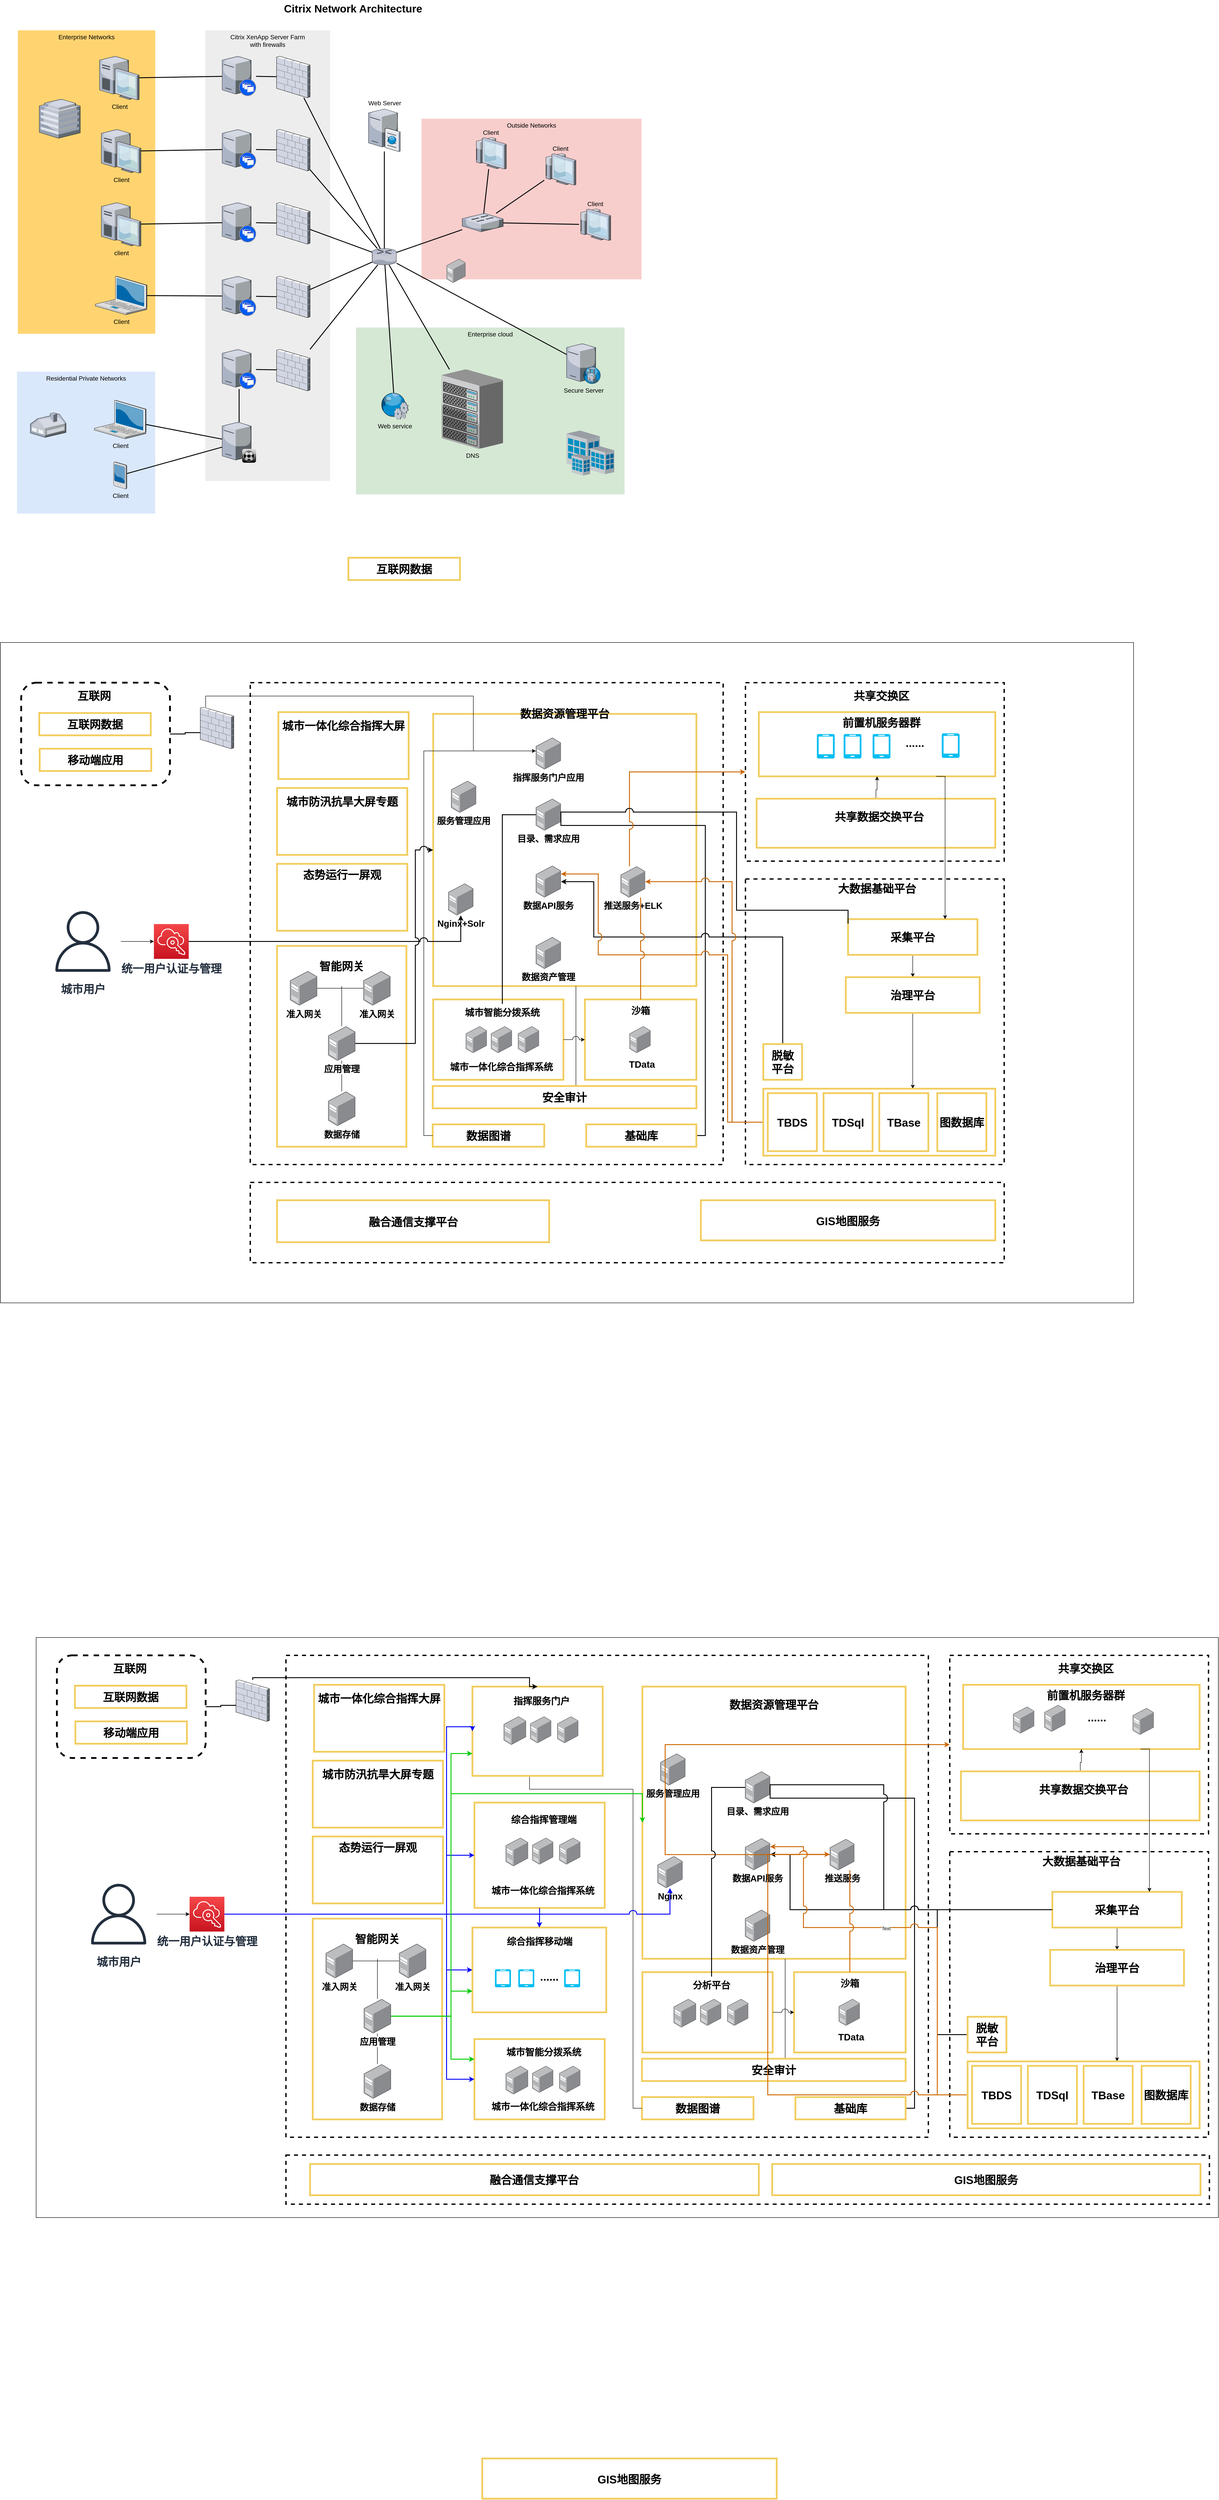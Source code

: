 <mxfile version="17.4.2" type="github">
  <diagram name="Page-1" id="e3a06f82-3646-2815-327d-82caf3d4e204">
    <mxGraphModel dx="3583" dy="1819" grid="1" gridSize="10" guides="1" tooltips="1" connect="1" arrows="1" fold="1" page="1" pageScale="1.5" pageWidth="3300" pageHeight="2339" background="none" math="0" shadow="0">
      <root>
        <mxCell id="0" style=";html=1;" />
        <mxCell id="1" style=";html=1;" parent="0" />
        <mxCell id="6a7d8f32e03d9370-61" value="Outside Networks" style="whiteSpace=wrap;html=1;fillColor=#f8cecc;fontSize=14;strokeColor=none;verticalAlign=top;" parent="1" vertex="1">
          <mxGeometry x="1084" y="296" width="493" height="360" as="geometry" />
        </mxCell>
        <mxCell id="6a7d8f32e03d9370-60" value="Enterprise cloud" style="whiteSpace=wrap;html=1;fillColor=#d5e8d4;fontSize=14;strokeColor=none;verticalAlign=top;" parent="1" vertex="1">
          <mxGeometry x="937" y="764" width="602" height="374" as="geometry" />
        </mxCell>
        <mxCell id="6a7d8f32e03d9370-59" value="Citrix XenApp Server Farm&lt;div&gt;with firewalls&lt;/div&gt;" style="whiteSpace=wrap;html=1;fillColor=#EDEDED;fontSize=14;strokeColor=none;verticalAlign=top;" parent="1" vertex="1">
          <mxGeometry x="599" y="98" width="280" height="1010" as="geometry" />
        </mxCell>
        <mxCell id="6a7d8f32e03d9370-58" value="Residential Private Networks" style="whiteSpace=wrap;html=1;fillColor=#dae8fc;fontSize=14;strokeColor=none;verticalAlign=top;" parent="1" vertex="1">
          <mxGeometry x="177" y="863" width="310" height="318" as="geometry" />
        </mxCell>
        <mxCell id="6a7d8f32e03d9370-57" value="Enterprise Networks" style="whiteSpace=wrap;html=1;fillColor=#FFD470;gradientColor=none;fontSize=14;strokeColor=none;verticalAlign=top;" parent="1" vertex="1">
          <mxGeometry x="179" y="98" width="308" height="680" as="geometry" />
        </mxCell>
        <mxCell id="6a7d8f32e03d9370-36" style="edgeStyle=none;rounded=0;html=1;startSize=10;endSize=10;jettySize=auto;orthogonalLoop=1;fontSize=14;endArrow=none;endFill=0;strokeWidth=2;" parent="1" source="6a7d8f32e03d9370-1" target="6a7d8f32e03d9370-14" edge="1">
          <mxGeometry relative="1" as="geometry" />
        </mxCell>
        <mxCell id="6a7d8f32e03d9370-1" value="Client" style="verticalLabelPosition=bottom;aspect=fixed;html=1;verticalAlign=top;strokeColor=none;shape=mxgraph.citrix.laptop_2;fillColor=#66B2FF;gradientColor=#0066CC;fontSize=14;" parent="1" vertex="1">
          <mxGeometry x="350.5" y="927" width="116" height="86.5" as="geometry" />
        </mxCell>
        <mxCell id="6a7d8f32e03d9370-35" style="edgeStyle=none;rounded=0;html=1;startSize=10;endSize=10;jettySize=auto;orthogonalLoop=1;fontSize=14;endArrow=none;endFill=0;strokeWidth=2;" parent="1" source="6a7d8f32e03d9370-2" target="6a7d8f32e03d9370-9" edge="1">
          <mxGeometry relative="1" as="geometry" />
        </mxCell>
        <mxCell id="6a7d8f32e03d9370-2" value="Client" style="verticalLabelPosition=bottom;aspect=fixed;html=1;verticalAlign=top;strokeColor=none;shape=mxgraph.citrix.laptop_2;fillColor=#66B2FF;gradientColor=#0066CC;fontSize=14;" parent="1" vertex="1">
          <mxGeometry x="352.5" y="649" width="116" height="86.5" as="geometry" />
        </mxCell>
        <mxCell id="6a7d8f32e03d9370-34" style="edgeStyle=none;rounded=0;html=1;startSize=10;endSize=10;jettySize=auto;orthogonalLoop=1;fontSize=14;endArrow=none;endFill=0;strokeWidth=2;" parent="1" source="6a7d8f32e03d9370-3" target="6a7d8f32e03d9370-10" edge="1">
          <mxGeometry relative="1" as="geometry" />
        </mxCell>
        <mxCell id="6a7d8f32e03d9370-3" value="client" style="verticalLabelPosition=bottom;aspect=fixed;html=1;verticalAlign=top;strokeColor=none;shape=mxgraph.citrix.desktop;fillColor=#66B2FF;gradientColor=#0066CC;fontSize=14;" parent="1" vertex="1">
          <mxGeometry x="366.0" y="484.0" width="89" height="98" as="geometry" />
        </mxCell>
        <mxCell id="6a7d8f32e03d9370-33" style="edgeStyle=none;rounded=0;html=1;startSize=10;endSize=10;jettySize=auto;orthogonalLoop=1;fontSize=14;endArrow=none;endFill=0;strokeWidth=2;" parent="1" source="6a7d8f32e03d9370-4" target="6a7d8f32e03d9370-11" edge="1">
          <mxGeometry relative="1" as="geometry" />
        </mxCell>
        <mxCell id="6a7d8f32e03d9370-4" value="Client" style="verticalLabelPosition=bottom;aspect=fixed;html=1;verticalAlign=top;strokeColor=none;shape=mxgraph.citrix.desktop;fillColor=#66B2FF;gradientColor=#0066CC;fontSize=14;" parent="1" vertex="1">
          <mxGeometry x="366.0" y="320.0" width="89" height="98" as="geometry" />
        </mxCell>
        <mxCell id="6a7d8f32e03d9370-32" style="edgeStyle=none;rounded=0;html=1;startSize=10;endSize=10;jettySize=auto;orthogonalLoop=1;fontSize=14;endArrow=none;endFill=0;strokeWidth=2;" parent="1" source="6a7d8f32e03d9370-5" target="6a7d8f32e03d9370-12" edge="1">
          <mxGeometry relative="1" as="geometry" />
        </mxCell>
        <mxCell id="6a7d8f32e03d9370-5" value="Client" style="verticalLabelPosition=bottom;aspect=fixed;html=1;verticalAlign=top;strokeColor=none;shape=mxgraph.citrix.desktop;fillColor=#66B2FF;gradientColor=#0066CC;fontSize=14;" parent="1" vertex="1">
          <mxGeometry x="362.0" y="156.0" width="89" height="98" as="geometry" />
        </mxCell>
        <mxCell id="6a7d8f32e03d9370-37" style="edgeStyle=none;rounded=0;html=1;startSize=10;endSize=10;jettySize=auto;orthogonalLoop=1;fontSize=14;endArrow=none;endFill=0;strokeWidth=2;" parent="1" source="6a7d8f32e03d9370-6" target="6a7d8f32e03d9370-14" edge="1">
          <mxGeometry relative="1" as="geometry" />
        </mxCell>
        <mxCell id="6a7d8f32e03d9370-6" value="Client" style="verticalLabelPosition=bottom;aspect=fixed;html=1;verticalAlign=top;strokeColor=none;shape=mxgraph.citrix.pda;fillColor=#66B2FF;gradientColor=#0066CC;fontSize=14;" parent="1" vertex="1">
          <mxGeometry x="393.5" y="1065" width="30" height="61" as="geometry" />
        </mxCell>
        <mxCell id="6a7d8f32e03d9370-39" style="edgeStyle=none;rounded=0;html=1;startSize=10;endSize=10;jettySize=auto;orthogonalLoop=1;fontSize=14;endArrow=none;endFill=0;strokeWidth=2;" parent="1" source="6a7d8f32e03d9370-8" target="6a7d8f32e03d9370-21" edge="1">
          <mxGeometry relative="1" as="geometry">
            <mxPoint x="737" y="846" as="targetPoint" />
          </mxGeometry>
        </mxCell>
        <mxCell id="6a7d8f32e03d9370-8" value="" style="verticalLabelPosition=bottom;aspect=fixed;html=1;verticalAlign=top;strokeColor=none;shape=mxgraph.citrix.xenapp_server;fillColor=#66B2FF;gradientColor=#0066CC;fontSize=14;" parent="1" vertex="1">
          <mxGeometry x="637.0" y="813" width="76" height="89" as="geometry" />
        </mxCell>
        <mxCell id="6a7d8f32e03d9370-40" style="edgeStyle=none;rounded=0;html=1;startSize=10;endSize=10;jettySize=auto;orthogonalLoop=1;fontSize=14;endArrow=none;endFill=0;strokeWidth=2;" parent="1" source="6a7d8f32e03d9370-9" target="6a7d8f32e03d9370-20" edge="1">
          <mxGeometry relative="1" as="geometry" />
        </mxCell>
        <mxCell id="6a7d8f32e03d9370-9" value="" style="verticalLabelPosition=bottom;aspect=fixed;html=1;verticalAlign=top;strokeColor=none;shape=mxgraph.citrix.xenapp_server;fillColor=#66B2FF;gradientColor=#0066CC;fontSize=14;" parent="1" vertex="1">
          <mxGeometry x="637.0" y="649" width="76" height="89" as="geometry" />
        </mxCell>
        <mxCell id="6a7d8f32e03d9370-41" style="edgeStyle=none;rounded=0;html=1;startSize=10;endSize=10;jettySize=auto;orthogonalLoop=1;fontSize=14;endArrow=none;endFill=0;strokeWidth=2;" parent="1" source="6a7d8f32e03d9370-10" target="6a7d8f32e03d9370-19" edge="1">
          <mxGeometry relative="1" as="geometry" />
        </mxCell>
        <mxCell id="6a7d8f32e03d9370-10" value="" style="verticalLabelPosition=bottom;aspect=fixed;html=1;verticalAlign=top;strokeColor=none;shape=mxgraph.citrix.xenapp_server;fillColor=#66B2FF;gradientColor=#0066CC;fontSize=14;" parent="1" vertex="1">
          <mxGeometry x="637.0" y="484" width="76" height="89" as="geometry" />
        </mxCell>
        <mxCell id="6a7d8f32e03d9370-42" style="edgeStyle=none;rounded=0;html=1;startSize=10;endSize=10;jettySize=auto;orthogonalLoop=1;fontSize=14;endArrow=none;endFill=0;strokeWidth=2;" parent="1" source="6a7d8f32e03d9370-11" target="6a7d8f32e03d9370-18" edge="1">
          <mxGeometry relative="1" as="geometry" />
        </mxCell>
        <mxCell id="6a7d8f32e03d9370-11" value="" style="verticalLabelPosition=bottom;aspect=fixed;html=1;verticalAlign=top;strokeColor=none;shape=mxgraph.citrix.xenapp_server;fillColor=#66B2FF;gradientColor=#0066CC;fontSize=14;" parent="1" vertex="1">
          <mxGeometry x="637.0" y="320" width="76" height="89" as="geometry" />
        </mxCell>
        <mxCell id="6a7d8f32e03d9370-43" style="edgeStyle=none;rounded=0;html=1;startSize=10;endSize=10;jettySize=auto;orthogonalLoop=1;fontSize=14;endArrow=none;endFill=0;strokeWidth=2;" parent="1" source="6a7d8f32e03d9370-12" target="6a7d8f32e03d9370-17" edge="1">
          <mxGeometry relative="1" as="geometry" />
        </mxCell>
        <mxCell id="6a7d8f32e03d9370-12" value="" style="verticalLabelPosition=bottom;aspect=fixed;html=1;verticalAlign=top;strokeColor=none;shape=mxgraph.citrix.xenapp_server;fillColor=#66B2FF;gradientColor=#0066CC;fontSize=14;" parent="1" vertex="1">
          <mxGeometry x="637.0" y="156" width="76" height="89" as="geometry" />
        </mxCell>
        <mxCell id="6a7d8f32e03d9370-50" style="edgeStyle=none;rounded=0;html=1;startSize=10;endSize=10;jettySize=auto;orthogonalLoop=1;fontSize=14;endArrow=none;endFill=0;strokeWidth=2;" parent="1" source="6a7d8f32e03d9370-13" target="6a7d8f32e03d9370-16" edge="1">
          <mxGeometry relative="1" as="geometry" />
        </mxCell>
        <mxCell id="6a7d8f32e03d9370-51" style="edgeStyle=none;rounded=0;html=1;startSize=10;endSize=10;jettySize=auto;orthogonalLoop=1;fontSize=14;endArrow=none;endFill=0;strokeWidth=2;" parent="1" source="6a7d8f32e03d9370-13" target="6a7d8f32e03d9370-15" edge="1">
          <mxGeometry relative="1" as="geometry" />
        </mxCell>
        <mxCell id="6a7d8f32e03d9370-52" style="edgeStyle=none;rounded=0;html=1;startSize=10;endSize=10;jettySize=auto;orthogonalLoop=1;fontSize=14;endArrow=none;endFill=0;strokeWidth=2;" parent="1" source="6a7d8f32e03d9370-13" target="6a7d8f32e03d9370-26" edge="1">
          <mxGeometry relative="1" as="geometry" />
        </mxCell>
        <mxCell id="6a7d8f32e03d9370-56" style="edgeStyle=none;rounded=0;html=1;startSize=10;endSize=10;jettySize=auto;orthogonalLoop=1;fontSize=14;endArrow=none;endFill=0;strokeWidth=2;" parent="1" source="6a7d8f32e03d9370-13" target="6a7d8f32e03d9370-25" edge="1">
          <mxGeometry relative="1" as="geometry" />
        </mxCell>
        <mxCell id="6a7d8f32e03d9370-13" value="" style="verticalLabelPosition=bottom;aspect=fixed;html=1;verticalAlign=top;strokeColor=none;shape=mxgraph.citrix.router;fillColor=#66B2FF;gradientColor=#0066CC;fontSize=14;" parent="1" vertex="1">
          <mxGeometry x="973" y="587" width="55" height="36.5" as="geometry" />
        </mxCell>
        <mxCell id="6a7d8f32e03d9370-38" style="edgeStyle=none;rounded=0;html=1;startSize=10;endSize=10;jettySize=auto;orthogonalLoop=1;fontSize=14;endArrow=none;endFill=0;strokeWidth=2;" parent="1" source="6a7d8f32e03d9370-14" target="6a7d8f32e03d9370-8" edge="1">
          <mxGeometry relative="1" as="geometry" />
        </mxCell>
        <mxCell id="6a7d8f32e03d9370-14" value="" style="verticalLabelPosition=bottom;aspect=fixed;html=1;verticalAlign=top;strokeColor=none;shape=mxgraph.citrix.xenclient_synchronizer;fillColor=#CCCCCC;gradientColor=#000000;gradientDirection=south;fontSize=14;" parent="1" vertex="1">
          <mxGeometry x="637.0" y="976" width="76" height="91" as="geometry" />
        </mxCell>
        <mxCell id="6a7d8f32e03d9370-15" value="Web Server" style="verticalLabelPosition=top;aspect=fixed;html=1;verticalAlign=bottom;strokeColor=none;shape=mxgraph.citrix.cache_server;fillColor=#66B2FF;gradientColor=#0066CC;fontSize=14;labelPosition=center;align=center;" parent="1" vertex="1">
          <mxGeometry x="965" y="272" width="71" height="97.5" as="geometry" />
        </mxCell>
        <mxCell id="6a7d8f32e03d9370-16" value="DNS" style="verticalLabelPosition=bottom;aspect=fixed;html=1;verticalAlign=top;strokeColor=none;shape=mxgraph.citrix.chassis;fillColor=#66B2FF;gradientColor=#0066CC;fontSize=14;" parent="1" vertex="1">
          <mxGeometry x="1129" y="858" width="137.5" height="177.5" as="geometry" />
        </mxCell>
        <mxCell id="6a7d8f32e03d9370-44" style="edgeStyle=none;rounded=0;html=1;startSize=10;endSize=10;jettySize=auto;orthogonalLoop=1;fontSize=14;endArrow=none;endFill=0;strokeWidth=2;" parent="1" source="6a7d8f32e03d9370-17" target="6a7d8f32e03d9370-13" edge="1">
          <mxGeometry relative="1" as="geometry" />
        </mxCell>
        <mxCell id="6a7d8f32e03d9370-17" value="" style="verticalLabelPosition=bottom;aspect=fixed;html=1;verticalAlign=top;strokeColor=none;shape=mxgraph.citrix.firewall;fillColor=#66B2FF;gradientColor=#0066CC;fontSize=14;" parent="1" vertex="1">
          <mxGeometry x="759" y="156" width="75" height="93" as="geometry" />
        </mxCell>
        <mxCell id="6a7d8f32e03d9370-45" style="edgeStyle=none;rounded=0;html=1;startSize=10;endSize=10;jettySize=auto;orthogonalLoop=1;fontSize=14;endArrow=none;endFill=0;strokeWidth=2;" parent="1" source="6a7d8f32e03d9370-18" target="6a7d8f32e03d9370-13" edge="1">
          <mxGeometry relative="1" as="geometry" />
        </mxCell>
        <mxCell id="6a7d8f32e03d9370-18" value="" style="verticalLabelPosition=bottom;aspect=fixed;html=1;verticalAlign=top;strokeColor=none;shape=mxgraph.citrix.firewall;fillColor=#66B2FF;gradientColor=#0066CC;fontSize=14;" parent="1" vertex="1">
          <mxGeometry x="759" y="320" width="75" height="93" as="geometry" />
        </mxCell>
        <mxCell id="6a7d8f32e03d9370-46" style="edgeStyle=none;rounded=0;html=1;startSize=10;endSize=10;jettySize=auto;orthogonalLoop=1;fontSize=14;endArrow=none;endFill=0;strokeWidth=2;" parent="1" source="6a7d8f32e03d9370-19" target="6a7d8f32e03d9370-13" edge="1">
          <mxGeometry relative="1" as="geometry" />
        </mxCell>
        <mxCell id="6a7d8f32e03d9370-19" value="" style="verticalLabelPosition=bottom;aspect=fixed;html=1;verticalAlign=top;strokeColor=none;shape=mxgraph.citrix.firewall;fillColor=#66B2FF;gradientColor=#0066CC;fontSize=14;" parent="1" vertex="1">
          <mxGeometry x="759" y="484" width="75" height="93" as="geometry" />
        </mxCell>
        <mxCell id="6a7d8f32e03d9370-47" style="edgeStyle=none;rounded=0;html=1;startSize=10;endSize=10;jettySize=auto;orthogonalLoop=1;fontSize=14;endArrow=none;endFill=0;strokeWidth=2;" parent="1" source="6a7d8f32e03d9370-20" target="6a7d8f32e03d9370-13" edge="1">
          <mxGeometry relative="1" as="geometry" />
        </mxCell>
        <mxCell id="6a7d8f32e03d9370-20" value="" style="verticalLabelPosition=bottom;aspect=fixed;html=1;verticalAlign=top;strokeColor=none;shape=mxgraph.citrix.firewall;fillColor=#66B2FF;gradientColor=#0066CC;fontSize=14;" parent="1" vertex="1">
          <mxGeometry x="759" y="649" width="75" height="93" as="geometry" />
        </mxCell>
        <mxCell id="6a7d8f32e03d9370-48" style="edgeStyle=none;rounded=0;html=1;startSize=10;endSize=10;jettySize=auto;orthogonalLoop=1;fontSize=14;endArrow=none;endFill=0;strokeWidth=2;" parent="1" source="6a7d8f32e03d9370-21" target="6a7d8f32e03d9370-13" edge="1">
          <mxGeometry relative="1" as="geometry" />
        </mxCell>
        <mxCell id="6a7d8f32e03d9370-21" value="" style="verticalLabelPosition=bottom;aspect=fixed;html=1;verticalAlign=top;strokeColor=none;shape=mxgraph.citrix.firewall;fillColor=#66B2FF;gradientColor=#0066CC;fontSize=14;" parent="1" vertex="1">
          <mxGeometry x="759" y="813" width="75" height="93" as="geometry" />
        </mxCell>
        <mxCell id="6a7d8f32e03d9370-23" value="" style="verticalLabelPosition=bottom;aspect=fixed;html=1;verticalAlign=top;strokeColor=none;shape=mxgraph.citrix.home_office;fillColor=#66B2FF;gradientColor=#0066CC;fontSize=14;" parent="1" vertex="1">
          <mxGeometry x="207" y="955" width="80" height="55.5" as="geometry" />
        </mxCell>
        <mxCell id="6a7d8f32e03d9370-24" value="" style="verticalLabelPosition=bottom;aspect=fixed;html=1;verticalAlign=top;strokeColor=none;shape=mxgraph.citrix.hq_enterprise;fillColor=#66B2FF;gradientColor=#0066CC;fontSize=14;" parent="1" vertex="1">
          <mxGeometry x="227" y="252" width="92" height="88" as="geometry" />
        </mxCell>
        <mxCell id="6a7d8f32e03d9370-25" value="Secure Server" style="verticalLabelPosition=bottom;aspect=fixed;html=1;verticalAlign=top;strokeColor=none;shape=mxgraph.citrix.proxy_server;fillColor=#66B2FF;gradientColor=#0066CC;fontSize=14;" parent="1" vertex="1">
          <mxGeometry x="1409" y="800" width="76.5" height="90" as="geometry" />
        </mxCell>
        <mxCell id="6a7d8f32e03d9370-53" style="edgeStyle=none;rounded=0;html=1;startSize=10;endSize=10;jettySize=auto;orthogonalLoop=1;fontSize=14;endArrow=none;endFill=0;strokeWidth=2;" parent="1" source="6a7d8f32e03d9370-26" target="6a7d8f32e03d9370-29" edge="1">
          <mxGeometry relative="1" as="geometry" />
        </mxCell>
        <mxCell id="6a7d8f32e03d9370-54" style="edgeStyle=none;rounded=0;html=1;startSize=10;endSize=10;jettySize=auto;orthogonalLoop=1;fontSize=14;endArrow=none;endFill=0;strokeWidth=2;" parent="1" source="6a7d8f32e03d9370-26" target="6a7d8f32e03d9370-28" edge="1">
          <mxGeometry relative="1" as="geometry" />
        </mxCell>
        <mxCell id="6a7d8f32e03d9370-55" style="edgeStyle=none;rounded=0;html=1;startSize=10;endSize=10;jettySize=auto;orthogonalLoop=1;fontSize=14;endArrow=none;endFill=0;strokeWidth=2;" parent="1" source="6a7d8f32e03d9370-26" target="6a7d8f32e03d9370-27" edge="1">
          <mxGeometry relative="1" as="geometry" />
        </mxCell>
        <mxCell id="6a7d8f32e03d9370-26" value="" style="verticalLabelPosition=bottom;aspect=fixed;html=1;verticalAlign=top;strokeColor=none;shape=mxgraph.citrix.switch;fillColor=#66B2FF;gradientColor=#0066CC;fontSize=14;" parent="1" vertex="1">
          <mxGeometry x="1175" y="508" width="92" height="41.5" as="geometry" />
        </mxCell>
        <mxCell id="6a7d8f32e03d9370-27" value="Client" style="verticalLabelPosition=top;aspect=fixed;html=1;verticalAlign=bottom;strokeColor=none;shape=mxgraph.citrix.thin_client;fillColor=#66B2FF;gradientColor=#0066CC;fontSize=14;labelPosition=center;align=center;" parent="1" vertex="1">
          <mxGeometry x="1437" y="498" width="71" height="71" as="geometry" />
        </mxCell>
        <mxCell id="6a7d8f32e03d9370-28" value="Client" style="verticalLabelPosition=top;aspect=fixed;html=1;verticalAlign=bottom;strokeColor=none;shape=mxgraph.citrix.thin_client;fillColor=#66B2FF;gradientColor=#0066CC;fontSize=14;labelPosition=center;align=center;" parent="1" vertex="1">
          <mxGeometry x="1359" y="374" width="71" height="71" as="geometry" />
        </mxCell>
        <mxCell id="6a7d8f32e03d9370-29" value="Client" style="verticalLabelPosition=top;aspect=fixed;html=1;verticalAlign=bottom;strokeColor=none;shape=mxgraph.citrix.thin_client;fillColor=#66B2FF;gradientColor=#0066CC;fontSize=14;labelPosition=center;align=center;" parent="1" vertex="1">
          <mxGeometry x="1203" y="338" width="71" height="71" as="geometry" />
        </mxCell>
        <mxCell id="6a7d8f32e03d9370-49" style="edgeStyle=none;rounded=0;html=1;startSize=10;endSize=10;jettySize=auto;orthogonalLoop=1;fontSize=14;endArrow=none;endFill=0;strokeWidth=2;" parent="1" source="6a7d8f32e03d9370-30" target="6a7d8f32e03d9370-13" edge="1">
          <mxGeometry relative="1" as="geometry" />
        </mxCell>
        <mxCell id="6a7d8f32e03d9370-30" value="Web service" style="verticalLabelPosition=bottom;aspect=fixed;html=1;verticalAlign=top;strokeColor=none;shape=mxgraph.citrix.web_service;fillColor=#66B2FF;gradientColor=#0066CC;fontSize=14;" parent="1" vertex="1">
          <mxGeometry x="992" y="910" width="63" height="60" as="geometry" />
        </mxCell>
        <mxCell id="6a7d8f32e03d9370-31" value="" style="verticalLabelPosition=bottom;aspect=fixed;html=1;verticalAlign=top;strokeColor=none;shape=mxgraph.citrix.site;fillColor=#66B2FF;gradientColor=#0066CC;fontSize=14;" parent="1" vertex="1">
          <mxGeometry x="1409" y="995" width="107" height="101" as="geometry" />
        </mxCell>
        <mxCell id="6a7d8f32e03d9370-62" value="Citrix Network Architecture" style="text;strokeColor=none;fillColor=none;html=1;fontSize=24;fontStyle=1;verticalAlign=middle;align=center;" parent="1" vertex="1">
          <mxGeometry x="499" y="30" width="861" height="40" as="geometry" />
        </mxCell>
        <mxCell id="CLPY1Yza_ldmhG9aF3oh-1" value="" style="whiteSpace=wrap;html=1;" parent="1" vertex="1">
          <mxGeometry x="140" y="1470" width="2540" height="1480" as="geometry" />
        </mxCell>
        <mxCell id="CLPY1Yza_ldmhG9aF3oh-109" style="edgeStyle=orthogonalEdgeStyle;rounded=0;orthogonalLoop=1;jettySize=auto;html=1;exitX=1;exitY=0.5;exitDx=0;exitDy=0;entryX=0.347;entryY=0.613;entryDx=0;entryDy=0;entryPerimeter=0;fontSize=25;strokeWidth=2;" parent="1" source="CLPY1Yza_ldmhG9aF3oh-2" target="CLPY1Yza_ldmhG9aF3oh-11" edge="1">
          <mxGeometry relative="1" as="geometry" />
        </mxCell>
        <mxCell id="CLPY1Yza_ldmhG9aF3oh-2" value="" style="rounded=1;whiteSpace=wrap;html=1;dashed=1;strokeWidth=4;" parent="1" vertex="1">
          <mxGeometry x="186.5" y="1560" width="333.5" height="230" as="geometry" />
        </mxCell>
        <mxCell id="CLPY1Yza_ldmhG9aF3oh-3" value="&lt;b&gt;&lt;font style=&quot;font-size: 25px&quot;&gt;互联网数据&lt;/font&gt;&lt;/b&gt;" style="whiteSpace=wrap;html=1;strokeWidth=4;fillColor=none;strokeColor=#F2CE61;" parent="1" vertex="1">
          <mxGeometry x="920" y="1280" width="250" height="50" as="geometry" />
        </mxCell>
        <mxCell id="CLPY1Yza_ldmhG9aF3oh-6" value="&lt;b&gt;&lt;font style=&quot;font-size: 25px&quot;&gt;移动端应用&lt;/font&gt;&lt;/b&gt;" style="whiteSpace=wrap;html=1;strokeWidth=4;fillColor=none;strokeColor=#F2CE61;" parent="1" vertex="1">
          <mxGeometry x="228" y="1708" width="250" height="50" as="geometry" />
        </mxCell>
        <mxCell id="CLPY1Yza_ldmhG9aF3oh-7" value="&lt;b&gt;&lt;font style=&quot;font-size: 25px&quot;&gt;互联网数据&lt;/font&gt;&lt;/b&gt;" style="whiteSpace=wrap;html=1;strokeWidth=4;fillColor=none;strokeColor=#F2CE61;" parent="1" vertex="1">
          <mxGeometry x="227" y="1628" width="250" height="50" as="geometry" />
        </mxCell>
        <mxCell id="CLPY1Yza_ldmhG9aF3oh-8" value="&lt;b&gt;&lt;font style=&quot;font-size: 25px&quot;&gt;互联网&lt;/font&gt;&lt;/b&gt;" style="whiteSpace=wrap;html=1;strokeWidth=4;fillColor=default;strokeColor=none;" parent="1" vertex="1">
          <mxGeometry x="225" y="1570" width="250" height="38" as="geometry" />
        </mxCell>
        <mxCell id="CLPY1Yza_ldmhG9aF3oh-111" style="edgeStyle=orthogonalEdgeStyle;rounded=0;orthogonalLoop=1;jettySize=auto;html=1;fontSize=25;" parent="1" source="CLPY1Yza_ldmhG9aF3oh-10" target="CLPY1Yza_ldmhG9aF3oh-12" edge="1">
          <mxGeometry relative="1" as="geometry" />
        </mxCell>
        <mxCell id="CLPY1Yza_ldmhG9aF3oh-10" value="&lt;b&gt;&lt;font style=&quot;font-size: 25px&quot;&gt;城市用户&lt;/font&gt;&lt;/b&gt;" style="sketch=0;outlineConnect=0;fontColor=#232F3E;gradientColor=none;strokeColor=#232F3E;fillColor=#ffffff;dashed=0;verticalLabelPosition=bottom;verticalAlign=top;align=center;html=1;fontSize=12;fontStyle=0;aspect=fixed;shape=mxgraph.aws4.resourceIcon;resIcon=mxgraph.aws4.user;" parent="1" vertex="1">
          <mxGeometry x="240" y="2055" width="170" height="170" as="geometry" />
        </mxCell>
        <mxCell id="CLPY1Yza_ldmhG9aF3oh-11" value="" style="verticalLabelPosition=bottom;aspect=fixed;html=1;verticalAlign=top;strokeColor=none;shape=mxgraph.citrix.firewall;fillColor=#66B2FF;gradientColor=#0066CC;fontSize=14;" parent="1" vertex="1">
          <mxGeometry x="588" y="1615" width="75" height="93" as="geometry" />
        </mxCell>
        <mxCell id="CLPY1Yza_ldmhG9aF3oh-12" value="&lt;span style=&quot;font-size: 25px&quot;&gt;&lt;b&gt;统一用户认证与管理&lt;/b&gt;&lt;/span&gt;" style="sketch=0;points=[[0,0,0],[0.25,0,0],[0.5,0,0],[0.75,0,0],[1,0,0],[0,1,0],[0.25,1,0],[0.5,1,0],[0.75,1,0],[1,1,0],[0,0.25,0],[0,0.5,0],[0,0.75,0],[1,0.25,0],[1,0.5,0],[1,0.75,0]];outlineConnect=0;fontColor=#232F3E;gradientColor=#F54749;gradientDirection=north;fillColor=#C7131F;strokeColor=#ffffff;dashed=0;verticalLabelPosition=bottom;verticalAlign=top;align=center;html=1;fontSize=12;fontStyle=0;aspect=fixed;shape=mxgraph.aws4.resourceIcon;resIcon=mxgraph.aws4.single_sign_on;" parent="1" vertex="1">
          <mxGeometry x="484" y="2101" width="78" height="78" as="geometry" />
        </mxCell>
        <mxCell id="CLPY1Yza_ldmhG9aF3oh-17" value="" style="whiteSpace=wrap;html=1;fontSize=20;strokeColor=#000000;strokeWidth=3;fillColor=default;gradientColor=#ffffff;gradientDirection=south;dashed=1;" parent="1" vertex="1">
          <mxGeometry x="700" y="1560" width="1060" height="1080" as="geometry" />
        </mxCell>
        <mxCell id="CLPY1Yza_ldmhG9aF3oh-21" value="" style="group" parent="1" vertex="1" connectable="0">
          <mxGeometry x="763" y="1626" width="292" height="150" as="geometry" />
        </mxCell>
        <mxCell id="CLPY1Yza_ldmhG9aF3oh-4" value="&lt;b&gt;&lt;font style=&quot;font-size: 25px&quot;&gt;城市一体化综合指挥大屏&lt;br&gt;&lt;br&gt;&lt;br&gt;&lt;br&gt;&lt;/font&gt;&lt;/b&gt;" style="whiteSpace=wrap;html=1;strokeWidth=4;fillColor=none;strokeColor=#F2CE61;" parent="CLPY1Yza_ldmhG9aF3oh-21" vertex="1">
          <mxGeometry width="292" height="150" as="geometry" />
        </mxCell>
        <mxCell id="CLPY1Yza_ldmhG9aF3oh-20" value="" style="shape=image;html=1;verticalAlign=top;verticalLabelPosition=bottom;labelBackgroundColor=#ffffff;imageAspect=0;aspect=fixed;image=https://cdn4.iconfinder.com/data/icons/essential-app-1/16/presentation-screen-keynote-powerpoint-128.png;dashed=1;fontSize=20;strokeColor=#000000;strokeWidth=4;fillColor=default;gradientColor=#ffffff;gradientDirection=south;" parent="CLPY1Yza_ldmhG9aF3oh-21" vertex="1">
          <mxGeometry x="94.5" y="47" width="103" height="103" as="geometry" />
        </mxCell>
        <mxCell id="CLPY1Yza_ldmhG9aF3oh-22" value="" style="group" parent="1" vertex="1" connectable="0">
          <mxGeometry x="760" y="1796" width="292" height="150" as="geometry" />
        </mxCell>
        <mxCell id="CLPY1Yza_ldmhG9aF3oh-23" value="&lt;b&gt;&lt;font style=&quot;font-size: 25px&quot;&gt;城市防汛抗旱大屏专题&lt;br&gt;&lt;br&gt;&lt;br&gt;&lt;br&gt;&lt;/font&gt;&lt;/b&gt;" style="whiteSpace=wrap;html=1;strokeWidth=4;fillColor=none;strokeColor=#F2CE61;" parent="CLPY1Yza_ldmhG9aF3oh-22" vertex="1">
          <mxGeometry width="292" height="150" as="geometry" />
        </mxCell>
        <mxCell id="CLPY1Yza_ldmhG9aF3oh-24" value="" style="shape=image;html=1;verticalAlign=top;verticalLabelPosition=bottom;labelBackgroundColor=#ffffff;imageAspect=0;aspect=fixed;image=https://cdn4.iconfinder.com/data/icons/essential-app-1/16/presentation-screen-keynote-powerpoint-128.png;dashed=1;fontSize=20;strokeColor=#000000;strokeWidth=4;fillColor=default;gradientColor=#ffffff;gradientDirection=south;" parent="CLPY1Yza_ldmhG9aF3oh-22" vertex="1">
          <mxGeometry x="94.5" y="47" width="103" height="103" as="geometry" />
        </mxCell>
        <mxCell id="CLPY1Yza_ldmhG9aF3oh-25" value="" style="group" parent="1" vertex="1" connectable="0">
          <mxGeometry x="760" y="1966" width="292" height="150" as="geometry" />
        </mxCell>
        <mxCell id="CLPY1Yza_ldmhG9aF3oh-26" value="&lt;font&gt;&lt;span style=&quot;font-size: 25px&quot;&gt;&lt;b&gt;态势运行一屏观&lt;br&gt;&lt;/b&gt;&lt;/span&gt;&lt;br&gt;&lt;br&gt;&lt;br&gt;&lt;br&gt;&lt;br&gt;&lt;br&gt;&lt;br&gt;&lt;/font&gt;" style="whiteSpace=wrap;html=1;strokeWidth=4;fillColor=none;strokeColor=#F2CE61;" parent="CLPY1Yza_ldmhG9aF3oh-25" vertex="1">
          <mxGeometry width="292" height="150" as="geometry" />
        </mxCell>
        <mxCell id="CLPY1Yza_ldmhG9aF3oh-27" value="" style="shape=image;html=1;verticalAlign=top;verticalLabelPosition=bottom;labelBackgroundColor=#ffffff;imageAspect=0;aspect=fixed;image=https://cdn4.iconfinder.com/data/icons/essential-app-1/16/presentation-screen-keynote-powerpoint-128.png;dashed=1;fontSize=20;strokeColor=#000000;strokeWidth=4;fillColor=default;gradientColor=#ffffff;gradientDirection=south;" parent="CLPY1Yza_ldmhG9aF3oh-25" vertex="1">
          <mxGeometry x="94.5" y="47" width="103" height="103" as="geometry" />
        </mxCell>
        <mxCell id="CLPY1Yza_ldmhG9aF3oh-28" value="" style="group" parent="1" vertex="1" connectable="0">
          <mxGeometry x="760" y="2150" width="290" height="450" as="geometry" />
        </mxCell>
        <mxCell id="CLPY1Yza_ldmhG9aF3oh-29" value="&lt;b&gt;&lt;font style=&quot;font-size: 25px&quot;&gt;智能网关&lt;br&gt;&lt;br&gt;&lt;br&gt;&lt;br&gt;&lt;br&gt;&lt;br&gt;&lt;br&gt;&lt;br&gt;&lt;br&gt;&lt;br&gt;&lt;br&gt;&lt;br&gt;&lt;br&gt;&lt;/font&gt;&lt;/b&gt;" style="whiteSpace=wrap;html=1;strokeWidth=4;fillColor=none;strokeColor=#F2CE61;" parent="CLPY1Yza_ldmhG9aF3oh-28" vertex="1">
          <mxGeometry width="290.0" height="450" as="geometry" />
        </mxCell>
        <mxCell id="CLPY1Yza_ldmhG9aF3oh-33" value="&lt;b&gt;准入网关&lt;/b&gt;" style="points=[];aspect=fixed;html=1;align=center;shadow=0;dashed=0;image;image=img/lib/allied_telesis/computer_and_terminals/Server_Desktop.svg;fontSize=20;strokeColor=#000000;strokeWidth=4;fillColor=default;gradientColor=#ffffff;gradientDirection=south;" parent="CLPY1Yza_ldmhG9aF3oh-28" vertex="1">
          <mxGeometry x="29" y="56.25" width="61.006" height="77.333" as="geometry" />
        </mxCell>
        <mxCell id="CLPY1Yza_ldmhG9aF3oh-113" style="edgeStyle=orthogonalEdgeStyle;rounded=0;orthogonalLoop=1;jettySize=auto;html=1;fontSize=25;endArrow=none;endFill=0;" parent="CLPY1Yza_ldmhG9aF3oh-28" source="CLPY1Yza_ldmhG9aF3oh-39" target="CLPY1Yza_ldmhG9aF3oh-33" edge="1">
          <mxGeometry relative="1" as="geometry" />
        </mxCell>
        <mxCell id="CLPY1Yza_ldmhG9aF3oh-39" value="&lt;b&gt;准入网关&lt;/b&gt;" style="points=[];aspect=fixed;html=1;align=center;shadow=0;dashed=0;image;image=img/lib/allied_telesis/computer_and_terminals/Server_Desktop.svg;fontSize=20;strokeColor=#000000;strokeWidth=4;fillColor=default;gradientColor=#ffffff;gradientDirection=south;" parent="CLPY1Yza_ldmhG9aF3oh-28" vertex="1">
          <mxGeometry x="193.333" y="56.25" width="61.006" height="77.333" as="geometry" />
        </mxCell>
        <mxCell id="CLPY1Yza_ldmhG9aF3oh-115" style="edgeStyle=orthogonalEdgeStyle;rounded=0;orthogonalLoop=1;jettySize=auto;html=1;fontSize=25;endArrow=none;endFill=0;" parent="CLPY1Yza_ldmhG9aF3oh-28" source="CLPY1Yza_ldmhG9aF3oh-48" target="CLPY1Yza_ldmhG9aF3oh-49" edge="1">
          <mxGeometry relative="1" as="geometry" />
        </mxCell>
        <mxCell id="CLPY1Yza_ldmhG9aF3oh-48" value="&lt;b&gt;应用管理&lt;/b&gt;" style="points=[];aspect=fixed;html=1;align=center;shadow=0;dashed=0;image;image=img/lib/allied_telesis/computer_and_terminals/Server_Desktop.svg;fontSize=20;strokeColor=#000000;strokeWidth=4;fillColor=default;gradientColor=#ffffff;gradientDirection=south;" parent="CLPY1Yza_ldmhG9aF3oh-28" vertex="1">
          <mxGeometry x="114.492" y="180" width="61.006" height="77.333" as="geometry" />
        </mxCell>
        <mxCell id="CLPY1Yza_ldmhG9aF3oh-49" value="&lt;b&gt;数据存储&lt;/b&gt;" style="points=[];aspect=fixed;html=1;align=center;shadow=0;dashed=0;image;image=img/lib/allied_telesis/computer_and_terminals/Server_Desktop.svg;fontSize=20;strokeColor=#000000;strokeWidth=4;fillColor=default;gradientColor=#ffffff;gradientDirection=south;" parent="CLPY1Yza_ldmhG9aF3oh-28" vertex="1">
          <mxGeometry x="114.492" y="326.25" width="61.006" height="77.333" as="geometry" />
        </mxCell>
        <mxCell id="CLPY1Yza_ldmhG9aF3oh-32" value="" style="points=[];aspect=fixed;html=1;align=center;shadow=0;dashed=0;image;image=img/lib/allied_telesis/computer_and_terminals/Server_Desktop.svg;fontSize=20;strokeColor=#000000;strokeWidth=4;fillColor=default;gradientColor=#ffffff;gradientDirection=south;" parent="1" vertex="1">
          <mxGeometry x="1140" y="610" width="42.6" height="54" as="geometry" />
        </mxCell>
        <mxCell id="CLPY1Yza_ldmhG9aF3oh-50" value="" style="group" parent="1" vertex="1" connectable="0">
          <mxGeometry x="1110" y="1630" width="590" height="610" as="geometry" />
        </mxCell>
        <mxCell id="CLPY1Yza_ldmhG9aF3oh-51" value="&lt;font&gt;&lt;span style=&quot;font-size: 25px&quot;&gt;&lt;b&gt;数据资源管理平台&lt;br&gt;&lt;br&gt;&lt;br&gt;&lt;br&gt;&lt;br&gt;&lt;br&gt;&lt;br&gt;&lt;br&gt;&lt;br&gt;&lt;br&gt;&lt;br&gt;&lt;br&gt;&lt;br&gt;&lt;br&gt;&lt;br&gt;&lt;br&gt;&lt;br&gt;&lt;br&gt;&lt;/b&gt;&lt;/span&gt;&lt;br&gt;&lt;br&gt;&lt;br&gt;&lt;br&gt;&lt;br&gt;&lt;br&gt;&lt;br&gt;&lt;/font&gt;" style="whiteSpace=wrap;html=1;strokeWidth=4;fillColor=none;strokeColor=#F2CE61;" parent="CLPY1Yza_ldmhG9aF3oh-50" vertex="1">
          <mxGeometry width="590" height="610" as="geometry" />
        </mxCell>
        <mxCell id="CLPY1Yza_ldmhG9aF3oh-53" value="&lt;b&gt;指挥服务门户应用&lt;/b&gt;" style="points=[];aspect=fixed;html=1;align=center;shadow=0;dashed=0;image;image=img/lib/allied_telesis/computer_and_terminals/Server_Desktop.svg;fontSize=20;strokeColor=#000000;strokeWidth=4;fillColor=default;gradientColor=#ffffff;gradientDirection=south;" parent="CLPY1Yza_ldmhG9aF3oh-50" vertex="1">
          <mxGeometry x="230" y="53.001" width="56.385" height="71.475" as="geometry" />
        </mxCell>
        <mxCell id="CLPY1Yza_ldmhG9aF3oh-57" value="&lt;b&gt;Nginx+Solr&lt;/b&gt;" style="points=[];aspect=fixed;html=1;align=center;shadow=0;dashed=0;image;image=img/lib/allied_telesis/computer_and_terminals/Server_Desktop.svg;fontSize=20;strokeColor=#000000;strokeWidth=4;fillColor=default;gradientColor=#ffffff;gradientDirection=south;" parent="CLPY1Yza_ldmhG9aF3oh-50" vertex="1">
          <mxGeometry x="33.62" y="380.001" width="56.385" height="71.475" as="geometry" />
        </mxCell>
        <mxCell id="CLPY1Yza_ldmhG9aF3oh-58" value="&lt;b&gt;目录、需求应用&lt;/b&gt;&lt;span style=&quot;color: rgba(0 , 0 , 0 , 0) ; font-family: monospace ; font-size: 0px ; background-color: rgb(248 , 249 , 250)&quot;&gt;%3CmxGraphModel%3E%3Croot%3E%3CmxCell%20id%3D%220%22%2F%3E%3CmxCell%20id%3D%221%22%20parent%3D%220%22%2F%3E%3CmxCell%20id%3D%222%22%20value%3D%22%26lt%3Bb%26gt%3B%E6%8C%87%E6%8C%A5%E6%9C%8D%E5%8A%A1%E9%97%A8%E6%88%B7%E5%BA%94%E7%94%A8%26lt%3B%2Fb%26gt%3B%22%20style%3D%22points%3D%5B%5D%3Baspect%3Dfixed%3Bhtml%3D1%3Balign%3Dcenter%3Bshadow%3D0%3Bdashed%3D0%3Bimage%3Bimage%3Dimg%2Flib%2Fallied_telesis%2Fcomputer_and_terminals%2FServer_Desktop.svg%3BfontSize%3D20%3BstrokeColor%3D%23000000%3BstrokeWidth%3D4%3BfillColor%3Ddefault%3BgradientColor%3D%23ffffff%3BgradientDirection%3Dsouth%3B%22%20vertex%3D%221%22%20parent%3D%221%22%3E%3CmxGeometry%20x%3D%221208%22%20y%3D%221680.67%22%20width%3D%2261.006%22%20height%3D%2277.333%22%20as%3D%22geometry%22%2F%3E%3C%2FmxCell%3E%3C%2Froot%3E%3C%2FmxGraphModel%3E&lt;/span&gt;" style="points=[];aspect=fixed;html=1;align=center;shadow=0;dashed=0;image;image=img/lib/allied_telesis/computer_and_terminals/Server_Desktop.svg;fontSize=20;strokeColor=#000000;strokeWidth=4;fillColor=default;gradientColor=#ffffff;gradientDirection=south;" parent="CLPY1Yza_ldmhG9aF3oh-50" vertex="1">
          <mxGeometry x="230" y="190.001" width="56.385" height="71.475" as="geometry" />
        </mxCell>
        <mxCell id="CLPY1Yza_ldmhG9aF3oh-59" value="&lt;b&gt;服务管理应用&lt;/b&gt;" style="points=[];aspect=fixed;html=1;align=center;shadow=0;dashed=0;image;image=img/lib/allied_telesis/computer_and_terminals/Server_Desktop.svg;fontSize=20;strokeColor=#000000;strokeWidth=4;fillColor=default;gradientColor=#ffffff;gradientDirection=south;" parent="CLPY1Yza_ldmhG9aF3oh-50" vertex="1">
          <mxGeometry x="40" y="150.003" width="56.385" height="71.475" as="geometry" />
        </mxCell>
        <mxCell id="CLPY1Yza_ldmhG9aF3oh-60" value="&lt;b&gt;数据API服务&lt;/b&gt;" style="points=[];aspect=fixed;html=1;align=center;shadow=0;dashed=0;image;image=img/lib/allied_telesis/computer_and_terminals/Server_Desktop.svg;fontSize=20;strokeColor=#000000;strokeWidth=4;fillColor=default;gradientColor=#ffffff;gradientDirection=south;" parent="CLPY1Yza_ldmhG9aF3oh-50" vertex="1">
          <mxGeometry x="230" y="340.003" width="56.385" height="71.475" as="geometry" />
        </mxCell>
        <mxCell id="CLPY1Yza_ldmhG9aF3oh-61" value="&lt;b&gt;推送服务+ELK&lt;/b&gt;" style="points=[];aspect=fixed;html=1;align=center;shadow=0;dashed=0;image;image=img/lib/allied_telesis/computer_and_terminals/Server_Desktop.svg;fontSize=20;strokeColor=#000000;strokeWidth=4;fillColor=default;gradientColor=#ffffff;gradientDirection=south;" parent="CLPY1Yza_ldmhG9aF3oh-50" vertex="1">
          <mxGeometry x="420" y="341.48" width="55.22" height="70" as="geometry" />
        </mxCell>
        <mxCell id="CLPY1Yza_ldmhG9aF3oh-62" value="&lt;b&gt;数据资产管理&lt;/b&gt;" style="points=[];aspect=fixed;html=1;align=center;shadow=0;dashed=0;image;image=img/lib/allied_telesis/computer_and_terminals/Server_Desktop.svg;fontSize=20;strokeColor=#000000;strokeWidth=4;fillColor=default;gradientColor=#ffffff;gradientDirection=south;" parent="CLPY1Yza_ldmhG9aF3oh-50" vertex="1">
          <mxGeometry x="230" y="500.004" width="56.385" height="71.475" as="geometry" />
        </mxCell>
        <mxCell id="CLPY1Yza_ldmhG9aF3oh-63" value="" style="group" parent="1" vertex="1" connectable="0">
          <mxGeometry x="1110" y="2270" width="306" height="180" as="geometry" />
        </mxCell>
        <mxCell id="CLPY1Yza_ldmhG9aF3oh-64" value="&lt;b&gt;&lt;font style=&quot;font-size: 25px&quot;&gt;&lt;br&gt;&lt;/font&gt;&lt;/b&gt;" style="whiteSpace=wrap;html=1;strokeWidth=4;fillColor=none;strokeColor=#F2CE61;" parent="CLPY1Yza_ldmhG9aF3oh-63" vertex="1">
          <mxGeometry width="292" height="180" as="geometry" />
        </mxCell>
        <mxCell id="CLPY1Yza_ldmhG9aF3oh-66" value="&lt;b&gt;&lt;font&gt;&lt;font style=&quot;font-size: 21px&quot;&gt;城市智能分拨系统&lt;/font&gt;&lt;br&gt;&lt;/font&gt;&lt;/b&gt;" style="whiteSpace=wrap;html=1;strokeWidth=4;fillColor=default;strokeColor=none;" parent="CLPY1Yza_ldmhG9aF3oh-63" vertex="1">
          <mxGeometry x="30" y="10" width="250" height="38" as="geometry" />
        </mxCell>
        <mxCell id="CLPY1Yza_ldmhG9aF3oh-67" value="&lt;b&gt;&lt;font style=&quot;font-size: 21px&quot;&gt;城市一体化综合指挥系统&lt;/font&gt;&lt;/b&gt;&lt;b&gt;&lt;font style=&quot;font-size: 25px&quot;&gt;&lt;br&gt;&lt;/font&gt;&lt;/b&gt;" style="whiteSpace=wrap;html=1;strokeWidth=4;fillColor=default;strokeColor=none;" parent="CLPY1Yza_ldmhG9aF3oh-63" vertex="1">
          <mxGeometry x="26" y="130" width="254" height="38" as="geometry" />
        </mxCell>
        <mxCell id="CLPY1Yza_ldmhG9aF3oh-69" value="" style="points=[];aspect=fixed;html=1;align=center;shadow=0;dashed=0;image;image=img/lib/allied_telesis/computer_and_terminals/Server_Desktop.svg;fontSize=21;strokeColor=#000000;strokeWidth=4;fillColor=default;gradientColor=#ffffff;gradientDirection=south;" parent="CLPY1Yza_ldmhG9aF3oh-63" vertex="1">
          <mxGeometry x="73" y="60" width="47.33" height="60" as="geometry" />
        </mxCell>
        <mxCell id="CLPY1Yza_ldmhG9aF3oh-70" value="" style="points=[];aspect=fixed;html=1;align=center;shadow=0;dashed=0;image;image=img/lib/allied_telesis/computer_and_terminals/Server_Desktop.svg;fontSize=21;strokeColor=#000000;strokeWidth=4;fillColor=default;gradientColor=#ffffff;gradientDirection=south;" parent="CLPY1Yza_ldmhG9aF3oh-63" vertex="1">
          <mxGeometry x="129.33" y="60" width="47.33" height="60" as="geometry" />
        </mxCell>
        <mxCell id="CLPY1Yza_ldmhG9aF3oh-71" value="" style="points=[];aspect=fixed;html=1;align=center;shadow=0;dashed=0;image;image=img/lib/allied_telesis/computer_and_terminals/Server_Desktop.svg;fontSize=21;strokeColor=#000000;strokeWidth=4;fillColor=default;gradientColor=#ffffff;gradientDirection=south;" parent="CLPY1Yza_ldmhG9aF3oh-63" vertex="1">
          <mxGeometry x="190" y="60" width="47.33" height="60" as="geometry" />
        </mxCell>
        <mxCell id="CLPY1Yza_ldmhG9aF3oh-112" style="edgeStyle=orthogonalEdgeStyle;rounded=0;orthogonalLoop=1;jettySize=auto;html=1;exitX=0.5;exitY=0;exitDx=0;exitDy=0;fontSize=25;endArrow=none;endFill=0;" parent="1" source="CLPY1Yza_ldmhG9aF3oh-72" edge="1">
          <mxGeometry relative="1" as="geometry">
            <mxPoint x="1430" y="2240.0" as="targetPoint" />
            <Array as="points">
              <mxPoint x="1430" y="2464" />
            </Array>
          </mxGeometry>
        </mxCell>
        <mxCell id="CLPY1Yza_ldmhG9aF3oh-72" value="&lt;b&gt;&lt;font style=&quot;font-size: 25px&quot;&gt;安全审计&lt;/font&gt;&lt;/b&gt;" style="whiteSpace=wrap;html=1;strokeWidth=4;fillColor=none;strokeColor=#F2CE61;" parent="1" vertex="1">
          <mxGeometry x="1109" y="2464" width="591" height="50" as="geometry" />
        </mxCell>
        <mxCell id="CLPY1Yza_ldmhG9aF3oh-74" value="" style="whiteSpace=wrap;html=1;strokeWidth=4;fillColor=none;strokeColor=#F2CE61;" parent="1" vertex="1">
          <mxGeometry x="1450" y="2270" width="250" height="180" as="geometry" />
        </mxCell>
        <mxCell id="CLPY1Yza_ldmhG9aF3oh-75" value="&lt;b&gt;&lt;font&gt;&lt;font style=&quot;font-size: 21px&quot;&gt;沙箱&lt;/font&gt;&lt;br&gt;&lt;/font&gt;&lt;/b&gt;" style="whiteSpace=wrap;html=1;strokeWidth=4;fillColor=default;strokeColor=none;" parent="1" vertex="1">
          <mxGeometry x="1505" y="2280" width="140" height="30" as="geometry" />
        </mxCell>
        <mxCell id="CLPY1Yza_ldmhG9aF3oh-77" value="" style="points=[];aspect=fixed;html=1;align=center;shadow=0;dashed=0;image;image=img/lib/allied_telesis/computer_and_terminals/Server_Desktop.svg;fontSize=21;strokeColor=#000000;strokeWidth=4;fillColor=default;gradientColor=#ffffff;gradientDirection=south;" parent="1" vertex="1">
          <mxGeometry x="1550" y="2330" width="47.33" height="60" as="geometry" />
        </mxCell>
        <mxCell id="CLPY1Yza_ldmhG9aF3oh-78" value="&lt;b&gt;&lt;font&gt;&lt;font style=&quot;font-size: 21px&quot;&gt;TData&lt;/font&gt;&lt;br&gt;&lt;/font&gt;&lt;/b&gt;" style="whiteSpace=wrap;html=1;strokeWidth=4;fillColor=default;strokeColor=none;" parent="1" vertex="1">
          <mxGeometry x="1508" y="2400" width="140" height="30" as="geometry" />
        </mxCell>
        <mxCell id="CLPY1Yza_ldmhG9aF3oh-79" value="&lt;span style=&quot;font-size: 25px&quot;&gt;&lt;b&gt;数据图谱&lt;/b&gt;&lt;/span&gt;" style="whiteSpace=wrap;html=1;strokeWidth=4;fillColor=none;strokeColor=#F2CE61;" parent="1" vertex="1">
          <mxGeometry x="1109" y="2550" width="250" height="50" as="geometry" />
        </mxCell>
        <mxCell id="CLPY1Yza_ldmhG9aF3oh-119" style="edgeStyle=orthogonalEdgeStyle;rounded=0;jumpStyle=arc;jumpSize=15;orthogonalLoop=1;jettySize=auto;html=1;exitX=1;exitY=0.5;exitDx=0;exitDy=0;entryX=0.998;entryY=0.402;entryDx=0;entryDy=0;entryPerimeter=0;fontSize=25;endArrow=none;endFill=0;strokeWidth=2;" parent="1" source="CLPY1Yza_ldmhG9aF3oh-80" target="CLPY1Yza_ldmhG9aF3oh-58" edge="1">
          <mxGeometry relative="1" as="geometry">
            <Array as="points">
              <mxPoint x="1720" y="2575" />
              <mxPoint x="1720" y="1880" />
              <mxPoint x="1396" y="1880" />
            </Array>
          </mxGeometry>
        </mxCell>
        <mxCell id="CLPY1Yza_ldmhG9aF3oh-80" value="&lt;span style=&quot;font-size: 25px&quot;&gt;&lt;b&gt;基础库&lt;/b&gt;&lt;/span&gt;" style="whiteSpace=wrap;html=1;strokeWidth=4;fillColor=none;strokeColor=#F2CE61;" parent="1" vertex="1">
          <mxGeometry x="1453" y="2550" width="247" height="50" as="geometry" />
        </mxCell>
        <mxCell id="CLPY1Yza_ldmhG9aF3oh-82" value="" style="whiteSpace=wrap;html=1;dashed=1;fontSize=21;strokeColor=#000000;strokeWidth=3;fillColor=default;gradientColor=#ffffff;gradientDirection=south;" parent="1" vertex="1">
          <mxGeometry x="1810" y="1560" width="580" height="400" as="geometry" />
        </mxCell>
        <mxCell id="CLPY1Yza_ldmhG9aF3oh-83" value="&lt;font&gt;&lt;font style=&quot;font-size: 25px&quot;&gt;&lt;b&gt;共享交换区&lt;/b&gt;&lt;/font&gt;&lt;br&gt;&lt;/font&gt;" style="whiteSpace=wrap;html=1;strokeWidth=4;fillColor=default;strokeColor=none;" parent="1" vertex="1">
          <mxGeometry x="1990" y="1570" width="250" height="38" as="geometry" />
        </mxCell>
        <mxCell id="CLPY1Yza_ldmhG9aF3oh-84" value="" style="whiteSpace=wrap;html=1;strokeWidth=4;fillColor=none;strokeColor=#F2CE61;" parent="1" vertex="1">
          <mxGeometry x="1840" y="1626" width="530" height="144" as="geometry" />
        </mxCell>
        <mxCell id="CLPY1Yza_ldmhG9aF3oh-85" value="&lt;font&gt;&lt;font style=&quot;font-size: 25px&quot;&gt;&lt;b&gt;前置机服务器群&lt;/b&gt;&lt;/font&gt;&lt;br&gt;&lt;/font&gt;" style="whiteSpace=wrap;html=1;strokeWidth=4;fillColor=default;strokeColor=none;" parent="1" vertex="1">
          <mxGeometry x="1990" y="1630" width="250" height="38" as="geometry" />
        </mxCell>
        <mxCell id="CLPY1Yza_ldmhG9aF3oh-87" value="" style="verticalLabelPosition=bottom;html=1;verticalAlign=top;align=center;strokeColor=none;fillColor=#00BEF2;shape=mxgraph.azure.mobile;pointerEvents=1;dashed=1;fontSize=25;" parent="1" vertex="1">
          <mxGeometry x="1970" y="1675" width="40" height="55" as="geometry" />
        </mxCell>
        <mxCell id="CLPY1Yza_ldmhG9aF3oh-88" value="" style="verticalLabelPosition=bottom;html=1;verticalAlign=top;align=center;strokeColor=none;fillColor=#00BEF2;shape=mxgraph.azure.mobile;pointerEvents=1;dashed=1;fontSize=25;" parent="1" vertex="1">
          <mxGeometry x="2030" y="1675" width="40" height="55" as="geometry" />
        </mxCell>
        <mxCell id="CLPY1Yza_ldmhG9aF3oh-89" value="" style="verticalLabelPosition=bottom;html=1;verticalAlign=top;align=center;strokeColor=none;fillColor=#00BEF2;shape=mxgraph.azure.mobile;pointerEvents=1;dashed=1;fontSize=25;" parent="1" vertex="1">
          <mxGeometry x="2095" y="1675" width="40" height="55" as="geometry" />
        </mxCell>
        <mxCell id="CLPY1Yza_ldmhG9aF3oh-90" value="" style="verticalLabelPosition=bottom;html=1;verticalAlign=top;align=center;strokeColor=none;fillColor=#00BEF2;shape=mxgraph.azure.mobile;pointerEvents=1;dashed=1;fontSize=25;" parent="1" vertex="1">
          <mxGeometry x="2250" y="1673.5" width="40" height="55" as="geometry" />
        </mxCell>
        <mxCell id="CLPY1Yza_ldmhG9aF3oh-91" value="&lt;font&gt;&lt;font style=&quot;font-size: 25px&quot;&gt;&lt;b&gt;......&lt;/b&gt;&lt;/font&gt;&lt;br&gt;&lt;/font&gt;" style="whiteSpace=wrap;html=1;strokeWidth=4;fillColor=default;strokeColor=none;" parent="1" vertex="1">
          <mxGeometry x="2160" y="1675" width="60" height="38" as="geometry" />
        </mxCell>
        <mxCell id="CLPY1Yza_ldmhG9aF3oh-122" style="edgeStyle=orthogonalEdgeStyle;rounded=0;jumpStyle=arc;jumpSize=15;orthogonalLoop=1;jettySize=auto;html=1;exitX=0.5;exitY=0;exitDx=0;exitDy=0;entryX=0.5;entryY=1;entryDx=0;entryDy=0;fontSize=25;endArrow=classic;endFill=1;" parent="1" source="CLPY1Yza_ldmhG9aF3oh-92" target="CLPY1Yza_ldmhG9aF3oh-84" edge="1">
          <mxGeometry relative="1" as="geometry">
            <Array as="points">
              <mxPoint x="2103" y="1800" />
              <mxPoint x="2105" y="1800" />
            </Array>
          </mxGeometry>
        </mxCell>
        <mxCell id="CLPY1Yza_ldmhG9aF3oh-92" value="" style="whiteSpace=wrap;html=1;strokeWidth=4;fillColor=none;strokeColor=#F2CE61;" parent="1" vertex="1">
          <mxGeometry x="1835" y="1820" width="535" height="110" as="geometry" />
        </mxCell>
        <mxCell id="CLPY1Yza_ldmhG9aF3oh-93" value="&lt;font&gt;&lt;span style=&quot;font-size: 25px&quot;&gt;&lt;b&gt;共享数据交换平台&lt;/b&gt;&lt;/span&gt;&lt;br&gt;&lt;/font&gt;" style="whiteSpace=wrap;html=1;strokeWidth=4;fillColor=default;strokeColor=none;" parent="1" vertex="1">
          <mxGeometry x="1985" y="1841" width="250" height="38" as="geometry" />
        </mxCell>
        <mxCell id="CLPY1Yza_ldmhG9aF3oh-94" value="" style="whiteSpace=wrap;html=1;dashed=1;fontSize=21;strokeColor=#000000;strokeWidth=3;fillColor=default;gradientColor=#ffffff;gradientDirection=south;" parent="1" vertex="1">
          <mxGeometry x="1810" y="2000" width="580" height="640" as="geometry" />
        </mxCell>
        <mxCell id="CLPY1Yza_ldmhG9aF3oh-95" value="&lt;font&gt;&lt;font style=&quot;font-size: 25px&quot;&gt;&lt;b&gt;大数据基础平台&lt;/b&gt;&lt;/font&gt;&lt;br&gt;&lt;/font&gt;" style="whiteSpace=wrap;html=1;strokeWidth=4;fillColor=default;strokeColor=none;" parent="1" vertex="1">
          <mxGeometry x="1980" y="2002" width="250" height="38" as="geometry" />
        </mxCell>
        <mxCell id="CLPY1Yza_ldmhG9aF3oh-126" style="edgeStyle=orthogonalEdgeStyle;rounded=0;jumpStyle=arc;jumpSize=15;orthogonalLoop=1;jettySize=auto;html=1;exitX=0.5;exitY=1;exitDx=0;exitDy=0;entryX=0.5;entryY=0;entryDx=0;entryDy=0;fontSize=25;endArrow=classic;endFill=1;" parent="1" source="CLPY1Yza_ldmhG9aF3oh-96" target="CLPY1Yza_ldmhG9aF3oh-97" edge="1">
          <mxGeometry relative="1" as="geometry" />
        </mxCell>
        <mxCell id="CLPY1Yza_ldmhG9aF3oh-96" value="&lt;span style=&quot;font-size: 25px&quot;&gt;&lt;b&gt;采集平台&lt;/b&gt;&lt;/span&gt;" style="whiteSpace=wrap;html=1;strokeWidth=4;fillColor=none;strokeColor=#F2CE61;" parent="1" vertex="1">
          <mxGeometry x="2040" y="2090" width="290" height="80" as="geometry" />
        </mxCell>
        <mxCell id="CLPY1Yza_ldmhG9aF3oh-125" style="edgeStyle=orthogonalEdgeStyle;rounded=0;jumpStyle=arc;jumpSize=15;orthogonalLoop=1;jettySize=auto;html=1;exitX=0.5;exitY=1;exitDx=0;exitDy=0;fontSize=25;endArrow=classic;endFill=1;" parent="1" source="CLPY1Yza_ldmhG9aF3oh-97" target="CLPY1Yza_ldmhG9aF3oh-99" edge="1">
          <mxGeometry relative="1" as="geometry">
            <Array as="points">
              <mxPoint x="2185" y="2430" />
              <mxPoint x="2185" y="2430" />
            </Array>
          </mxGeometry>
        </mxCell>
        <mxCell id="CLPY1Yza_ldmhG9aF3oh-97" value="&lt;span style=&quot;font-size: 25px&quot;&gt;&lt;b&gt;治理平台&lt;/b&gt;&lt;/span&gt;" style="whiteSpace=wrap;html=1;strokeWidth=4;fillColor=none;strokeColor=#F2CE61;" parent="1" vertex="1">
          <mxGeometry x="2035" y="2220" width="300" height="80" as="geometry" />
        </mxCell>
        <mxCell id="CLPY1Yza_ldmhG9aF3oh-124" style="edgeStyle=orthogonalEdgeStyle;rounded=0;jumpStyle=arc;jumpSize=15;orthogonalLoop=1;jettySize=auto;html=1;fontSize=25;endArrow=classic;endFill=1;strokeWidth=2;" parent="1" source="CLPY1Yza_ldmhG9aF3oh-98" target="CLPY1Yza_ldmhG9aF3oh-60" edge="1">
          <mxGeometry relative="1" as="geometry">
            <Array as="points">
              <mxPoint x="1894" y="2130" />
              <mxPoint x="1470" y="2130" />
              <mxPoint x="1470" y="2006" />
            </Array>
          </mxGeometry>
        </mxCell>
        <mxCell id="CLPY1Yza_ldmhG9aF3oh-98" value="&lt;span style=&quot;font-size: 25px&quot;&gt;&lt;b&gt;脱敏&lt;br&gt;平台&lt;/b&gt;&lt;/span&gt;" style="whiteSpace=wrap;html=1;strokeWidth=4;fillColor=none;strokeColor=#F2CE61;" parent="1" vertex="1">
          <mxGeometry x="1850" y="2370" width="87" height="80" as="geometry" />
        </mxCell>
        <mxCell id="CLPY1Yza_ldmhG9aF3oh-120" style="edgeStyle=orthogonalEdgeStyle;rounded=0;jumpStyle=arc;jumpSize=15;orthogonalLoop=1;jettySize=auto;html=1;fontSize=25;endArrow=classic;endFill=1;strokeWidth=2;strokeColor=#CC6600;" parent="1" source="CLPY1Yza_ldmhG9aF3oh-99" target="CLPY1Yza_ldmhG9aF3oh-61" edge="1">
          <mxGeometry relative="1" as="geometry">
            <Array as="points">
              <mxPoint x="1780" y="2545" />
              <mxPoint x="1780" y="2006" />
            </Array>
          </mxGeometry>
        </mxCell>
        <mxCell id="CLPY1Yza_ldmhG9aF3oh-121" style="edgeStyle=orthogonalEdgeStyle;rounded=0;jumpStyle=arc;jumpSize=15;orthogonalLoop=1;jettySize=auto;html=1;exitX=0;exitY=0.5;exitDx=0;exitDy=0;entryX=0.998;entryY=0.262;entryDx=0;entryDy=0;entryPerimeter=0;fontSize=25;endArrow=classic;endFill=1;strokeWidth=2;strokeColor=#CC6600;" parent="1" source="CLPY1Yza_ldmhG9aF3oh-99" target="CLPY1Yza_ldmhG9aF3oh-60" edge="1">
          <mxGeometry relative="1" as="geometry">
            <Array as="points">
              <mxPoint x="1770" y="2545" />
              <mxPoint x="1770" y="2170" />
              <mxPoint x="1480" y="2170" />
              <mxPoint x="1480" y="1989" />
            </Array>
          </mxGeometry>
        </mxCell>
        <mxCell id="CLPY1Yza_ldmhG9aF3oh-99" value="" style="whiteSpace=wrap;html=1;strokeWidth=4;fillColor=none;strokeColor=#F2CE61;" parent="1" vertex="1">
          <mxGeometry x="1850" y="2470" width="520" height="150" as="geometry" />
        </mxCell>
        <mxCell id="CLPY1Yza_ldmhG9aF3oh-100" value="&lt;span style=&quot;font-size: 25px&quot;&gt;&lt;b&gt;TBDS&lt;/b&gt;&lt;/span&gt;" style="whiteSpace=wrap;html=1;strokeWidth=4;fillColor=none;strokeColor=#F2CE61;" parent="1" vertex="1">
          <mxGeometry x="1860" y="2480" width="110" height="130" as="geometry" />
        </mxCell>
        <mxCell id="CLPY1Yza_ldmhG9aF3oh-101" value="&lt;span style=&quot;font-size: 25px&quot;&gt;&lt;b&gt;TDSql&lt;/b&gt;&lt;/span&gt;" style="whiteSpace=wrap;html=1;strokeWidth=4;fillColor=none;strokeColor=#F2CE61;" parent="1" vertex="1">
          <mxGeometry x="1985" y="2480" width="110" height="130" as="geometry" />
        </mxCell>
        <mxCell id="CLPY1Yza_ldmhG9aF3oh-102" value="&lt;span style=&quot;font-size: 25px&quot;&gt;&lt;b&gt;TBase&lt;/b&gt;&lt;/span&gt;" style="whiteSpace=wrap;html=1;strokeWidth=4;fillColor=none;strokeColor=#F2CE61;" parent="1" vertex="1">
          <mxGeometry x="2110" y="2480" width="110" height="130" as="geometry" />
        </mxCell>
        <mxCell id="CLPY1Yza_ldmhG9aF3oh-103" value="&lt;span style=&quot;font-size: 25px&quot;&gt;&lt;b&gt;图数据库&lt;/b&gt;&lt;/span&gt;" style="whiteSpace=wrap;html=1;strokeWidth=4;fillColor=none;strokeColor=#F2CE61;" parent="1" vertex="1">
          <mxGeometry x="2240" y="2480" width="110" height="130" as="geometry" />
        </mxCell>
        <mxCell id="CLPY1Yza_ldmhG9aF3oh-106" value="" style="whiteSpace=wrap;html=1;dashed=1;fontSize=25;strokeColor=#000000;strokeWidth=3;fillColor=default;gradientColor=#ffffff;gradientDirection=south;" parent="1" vertex="1">
          <mxGeometry x="700" y="2680" width="1690" height="180" as="geometry" />
        </mxCell>
        <mxCell id="CLPY1Yza_ldmhG9aF3oh-110" style="edgeStyle=orthogonalEdgeStyle;rounded=0;orthogonalLoop=1;jettySize=auto;html=1;fontSize=25;" parent="1" source="CLPY1Yza_ldmhG9aF3oh-11" target="CLPY1Yza_ldmhG9aF3oh-53" edge="1">
          <mxGeometry relative="1" as="geometry">
            <Array as="points">
              <mxPoint x="600" y="1590" />
              <mxPoint x="1200" y="1590" />
              <mxPoint x="1200" y="1713" />
            </Array>
          </mxGeometry>
        </mxCell>
        <mxCell id="CLPY1Yza_ldmhG9aF3oh-114" style="edgeStyle=orthogonalEdgeStyle;rounded=0;orthogonalLoop=1;jettySize=auto;html=1;fontSize=25;endArrow=none;endFill=0;" parent="1" source="CLPY1Yza_ldmhG9aF3oh-48" edge="1">
          <mxGeometry relative="1" as="geometry">
            <mxPoint x="904.995" y="2240" as="targetPoint" />
          </mxGeometry>
        </mxCell>
        <mxCell id="CLPY1Yza_ldmhG9aF3oh-116" style="edgeStyle=orthogonalEdgeStyle;rounded=0;orthogonalLoop=1;jettySize=auto;html=1;entryX=0;entryY=0.5;entryDx=0;entryDy=0;fontSize=25;endArrow=none;endFill=0;" parent="1" source="CLPY1Yza_ldmhG9aF3oh-53" target="CLPY1Yza_ldmhG9aF3oh-79" edge="1">
          <mxGeometry relative="1" as="geometry">
            <Array as="points">
              <mxPoint x="1089" y="1713" />
              <mxPoint x="1089" y="2575" />
            </Array>
          </mxGeometry>
        </mxCell>
        <mxCell id="CLPY1Yza_ldmhG9aF3oh-118" style="edgeStyle=orthogonalEdgeStyle;rounded=0;jumpStyle=arc;orthogonalLoop=1;jettySize=auto;html=1;fontSize=25;endArrow=classic;endFill=1;jumpSize=15;strokeWidth=2;" parent="1" source="CLPY1Yza_ldmhG9aF3oh-12" target="CLPY1Yza_ldmhG9aF3oh-57" edge="1">
          <mxGeometry relative="1" as="geometry" />
        </mxCell>
        <mxCell id="CLPY1Yza_ldmhG9aF3oh-123" style="edgeStyle=orthogonalEdgeStyle;rounded=0;jumpStyle=arc;jumpSize=15;orthogonalLoop=1;jettySize=auto;html=1;entryX=0;entryY=0.5;entryDx=0;entryDy=0;fontSize=25;endArrow=classic;endFill=1;strokeWidth=2;strokeColor=#CC6600;" parent="1" source="CLPY1Yza_ldmhG9aF3oh-61" target="CLPY1Yza_ldmhG9aF3oh-82" edge="1">
          <mxGeometry relative="1" as="geometry">
            <Array as="points">
              <mxPoint x="1550" y="1760" />
            </Array>
          </mxGeometry>
        </mxCell>
        <mxCell id="CLPY1Yza_ldmhG9aF3oh-127" style="edgeStyle=orthogonalEdgeStyle;rounded=0;jumpStyle=arc;jumpSize=15;orthogonalLoop=1;jettySize=auto;html=1;exitX=0.75;exitY=1;exitDx=0;exitDy=0;entryX=0.75;entryY=0;entryDx=0;entryDy=0;fontSize=25;endArrow=classic;endFill=1;" parent="1" source="CLPY1Yza_ldmhG9aF3oh-84" target="CLPY1Yza_ldmhG9aF3oh-96" edge="1">
          <mxGeometry relative="1" as="geometry">
            <Array as="points">
              <mxPoint x="2258" y="1770" />
            </Array>
          </mxGeometry>
        </mxCell>
        <mxCell id="CLPY1Yza_ldmhG9aF3oh-129" style="edgeStyle=orthogonalEdgeStyle;rounded=0;jumpStyle=arc;jumpSize=15;orthogonalLoop=1;jettySize=auto;html=1;fontSize=25;endArrow=none;endFill=0;strokeWidth=2;" parent="1" source="CLPY1Yza_ldmhG9aF3oh-58" edge="1">
          <mxGeometry relative="1" as="geometry">
            <mxPoint x="2040" y="2100" as="targetPoint" />
            <Array as="points">
              <mxPoint x="1790" y="1850" />
              <mxPoint x="1790" y="2070" />
              <mxPoint x="2040" y="2070" />
            </Array>
          </mxGeometry>
        </mxCell>
        <mxCell id="CLPY1Yza_ldmhG9aF3oh-130" style="edgeStyle=orthogonalEdgeStyle;rounded=0;jumpStyle=arc;jumpSize=15;orthogonalLoop=1;jettySize=auto;html=1;exitX=1;exitY=0.5;exitDx=0;exitDy=0;entryX=0;entryY=0.5;entryDx=0;entryDy=0;fontSize=25;endArrow=classic;endFill=1;" parent="1" source="CLPY1Yza_ldmhG9aF3oh-64" target="CLPY1Yza_ldmhG9aF3oh-74" edge="1">
          <mxGeometry relative="1" as="geometry" />
        </mxCell>
        <mxCell id="CLPY1Yza_ldmhG9aF3oh-131" style="edgeStyle=orthogonalEdgeStyle;rounded=0;jumpStyle=arc;jumpSize=15;orthogonalLoop=1;jettySize=auto;html=1;entryX=0.5;entryY=0;entryDx=0;entryDy=0;fontSize=25;endArrow=none;endFill=0;strokeWidth=2;strokeColor=#CC6600;" parent="1" source="CLPY1Yza_ldmhG9aF3oh-61" target="CLPY1Yza_ldmhG9aF3oh-74" edge="1">
          <mxGeometry relative="1" as="geometry">
            <Array as="points">
              <mxPoint x="1575" y="2100" />
              <mxPoint x="1575" y="2100" />
            </Array>
          </mxGeometry>
        </mxCell>
        <mxCell id="CLPY1Yza_ldmhG9aF3oh-132" style="edgeStyle=orthogonalEdgeStyle;rounded=0;jumpStyle=arc;jumpSize=15;orthogonalLoop=1;jettySize=auto;html=1;entryX=0;entryY=0.5;entryDx=0;entryDy=0;fontSize=25;endArrow=classic;endFill=1;strokeColor=#000000;strokeWidth=2;" parent="1" source="CLPY1Yza_ldmhG9aF3oh-48" target="CLPY1Yza_ldmhG9aF3oh-51" edge="1">
          <mxGeometry relative="1" as="geometry">
            <Array as="points">
              <mxPoint x="1070" y="2369" />
              <mxPoint x="1070" y="1935" />
            </Array>
          </mxGeometry>
        </mxCell>
        <mxCell id="CLPY1Yza_ldmhG9aF3oh-135" style="edgeStyle=orthogonalEdgeStyle;rounded=0;jumpStyle=arc;jumpSize=15;orthogonalLoop=1;jettySize=auto;html=1;fontSize=25;endArrow=none;endFill=0;strokeColor=#000000;strokeWidth=2;" parent="1" source="CLPY1Yza_ldmhG9aF3oh-66" target="CLPY1Yza_ldmhG9aF3oh-58" edge="1">
          <mxGeometry relative="1" as="geometry">
            <Array as="points">
              <mxPoint x="1265" y="1856" />
            </Array>
          </mxGeometry>
        </mxCell>
        <mxCell id="CLPY1Yza_ldmhG9aF3oh-138" value="" style="group" parent="1" vertex="1" connectable="0">
          <mxGeometry x="760" y="2720" width="610" height="94" as="geometry" />
        </mxCell>
        <mxCell id="CLPY1Yza_ldmhG9aF3oh-107" value="" style="whiteSpace=wrap;html=1;strokeWidth=4;fillColor=none;strokeColor=#F2CE61;" parent="CLPY1Yza_ldmhG9aF3oh-138" vertex="1">
          <mxGeometry width="610" height="94" as="geometry" />
        </mxCell>
        <mxCell id="CLPY1Yza_ldmhG9aF3oh-108" value="&lt;font&gt;&lt;font style=&quot;font-size: 25px&quot;&gt;&lt;b&gt;融合通信支撑平台&lt;/b&gt;&lt;/font&gt;&lt;br&gt;&lt;/font&gt;" style="whiteSpace=wrap;html=1;strokeWidth=4;fillColor=default;strokeColor=none;" parent="CLPY1Yza_ldmhG9aF3oh-138" vertex="1">
          <mxGeometry x="39.585" y="19.024" width="530.83" height="57.071" as="geometry" />
        </mxCell>
        <mxCell id="CLPY1Yza_ldmhG9aF3oh-139" value="" style="group" parent="1" vertex="1" connectable="0">
          <mxGeometry x="1710" y="2720" width="660" height="90" as="geometry" />
        </mxCell>
        <mxCell id="CLPY1Yza_ldmhG9aF3oh-140" value="" style="whiteSpace=wrap;html=1;strokeWidth=4;fillColor=none;strokeColor=#F2CE61;" parent="CLPY1Yza_ldmhG9aF3oh-139" vertex="1">
          <mxGeometry width="660" height="90" as="geometry" />
        </mxCell>
        <mxCell id="CLPY1Yza_ldmhG9aF3oh-141" value="&lt;font&gt;&lt;span style=&quot;font-size: 25px&quot;&gt;&lt;b&gt;GIS地图服务&lt;/b&gt;&lt;/span&gt;&lt;br&gt;&lt;/font&gt;" style="whiteSpace=wrap;html=1;strokeWidth=4;fillColor=default;strokeColor=none;" parent="CLPY1Yza_ldmhG9aF3oh-139" vertex="1">
          <mxGeometry x="42.83" y="18.214" width="574.34" height="54.643" as="geometry" />
        </mxCell>
        <mxCell id="CLPY1Yza_ldmhG9aF3oh-142" value="" style="group" parent="1" vertex="1" connectable="0">
          <mxGeometry x="1220" y="5540" width="660" height="90" as="geometry" />
        </mxCell>
        <mxCell id="CLPY1Yza_ldmhG9aF3oh-143" value="" style="whiteSpace=wrap;html=1;strokeWidth=4;fillColor=none;strokeColor=#F2CE61;" parent="CLPY1Yza_ldmhG9aF3oh-142" vertex="1">
          <mxGeometry width="660" height="90" as="geometry" />
        </mxCell>
        <mxCell id="CLPY1Yza_ldmhG9aF3oh-144" value="&lt;font&gt;&lt;span style=&quot;font-size: 25px&quot;&gt;&lt;b&gt;GIS地图服务&lt;/b&gt;&lt;/span&gt;&lt;br&gt;&lt;/font&gt;" style="whiteSpace=wrap;html=1;strokeWidth=4;fillColor=default;strokeColor=none;" parent="CLPY1Yza_ldmhG9aF3oh-142" vertex="1">
          <mxGeometry x="42.83" y="18.214" width="574.34" height="54.643" as="geometry" />
        </mxCell>
        <mxCell id="CLPY1Yza_ldmhG9aF3oh-145" value="" style="whiteSpace=wrap;html=1;" parent="1" vertex="1">
          <mxGeometry x="220" y="3700" width="2650" height="1300" as="geometry" />
        </mxCell>
        <mxCell id="CLPY1Yza_ldmhG9aF3oh-146" style="edgeStyle=orthogonalEdgeStyle;rounded=0;orthogonalLoop=1;jettySize=auto;html=1;exitX=1;exitY=0.5;exitDx=0;exitDy=0;entryX=0.347;entryY=0.613;entryDx=0;entryDy=0;entryPerimeter=0;fontSize=25;strokeWidth=2;" parent="1" source="CLPY1Yza_ldmhG9aF3oh-147" target="CLPY1Yza_ldmhG9aF3oh-153" edge="1">
          <mxGeometry relative="1" as="geometry" />
        </mxCell>
        <mxCell id="CLPY1Yza_ldmhG9aF3oh-147" value="" style="rounded=1;whiteSpace=wrap;html=1;dashed=1;strokeWidth=4;" parent="1" vertex="1">
          <mxGeometry x="266.5" y="3740" width="333.5" height="230" as="geometry" />
        </mxCell>
        <mxCell id="CLPY1Yza_ldmhG9aF3oh-148" value="&lt;b&gt;&lt;font style=&quot;font-size: 25px&quot;&gt;移动端应用&lt;/font&gt;&lt;/b&gt;" style="whiteSpace=wrap;html=1;strokeWidth=4;fillColor=none;strokeColor=#F2CE61;" parent="1" vertex="1">
          <mxGeometry x="308" y="3888" width="250" height="50" as="geometry" />
        </mxCell>
        <mxCell id="CLPY1Yza_ldmhG9aF3oh-149" value="&lt;b&gt;&lt;font style=&quot;font-size: 25px&quot;&gt;互联网数据&lt;/font&gt;&lt;/b&gt;" style="whiteSpace=wrap;html=1;strokeWidth=4;fillColor=none;strokeColor=#F2CE61;" parent="1" vertex="1">
          <mxGeometry x="307" y="3808" width="250" height="50" as="geometry" />
        </mxCell>
        <mxCell id="CLPY1Yza_ldmhG9aF3oh-150" value="&lt;b&gt;&lt;font style=&quot;font-size: 25px&quot;&gt;互联网&lt;/font&gt;&lt;/b&gt;" style="whiteSpace=wrap;html=1;strokeWidth=4;fillColor=default;strokeColor=none;" parent="1" vertex="1">
          <mxGeometry x="305" y="3750" width="250" height="38" as="geometry" />
        </mxCell>
        <mxCell id="CLPY1Yza_ldmhG9aF3oh-151" style="edgeStyle=orthogonalEdgeStyle;rounded=0;orthogonalLoop=1;jettySize=auto;html=1;fontSize=25;" parent="1" source="CLPY1Yza_ldmhG9aF3oh-152" target="CLPY1Yza_ldmhG9aF3oh-154" edge="1">
          <mxGeometry relative="1" as="geometry" />
        </mxCell>
        <mxCell id="CLPY1Yza_ldmhG9aF3oh-152" value="&lt;b&gt;&lt;font style=&quot;font-size: 25px&quot;&gt;城市用户&lt;/font&gt;&lt;/b&gt;" style="sketch=0;outlineConnect=0;fontColor=#232F3E;gradientColor=none;strokeColor=#232F3E;fillColor=#ffffff;dashed=0;verticalLabelPosition=bottom;verticalAlign=top;align=center;html=1;fontSize=12;fontStyle=0;aspect=fixed;shape=mxgraph.aws4.resourceIcon;resIcon=mxgraph.aws4.user;" parent="1" vertex="1">
          <mxGeometry x="320" y="4235" width="170" height="170" as="geometry" />
        </mxCell>
        <mxCell id="CLPY1Yza_ldmhG9aF3oh-153" value="" style="verticalLabelPosition=bottom;aspect=fixed;html=1;verticalAlign=top;strokeColor=none;shape=mxgraph.citrix.firewall;fillColor=#66B2FF;gradientColor=#0066CC;fontSize=14;" parent="1" vertex="1">
          <mxGeometry x="668" y="3795" width="75" height="93" as="geometry" />
        </mxCell>
        <mxCell id="CLPY1Yza_ldmhG9aF3oh-155" value="" style="whiteSpace=wrap;html=1;fontSize=20;strokeColor=#000000;strokeWidth=3;fillColor=default;gradientColor=#ffffff;gradientDirection=south;dashed=1;" parent="1" vertex="1">
          <mxGeometry x="780" y="3740" width="1440" height="1080" as="geometry" />
        </mxCell>
        <mxCell id="CLPY1Yza_ldmhG9aF3oh-156" value="" style="group" parent="1" vertex="1" connectable="0">
          <mxGeometry x="843" y="3806" width="292" height="150" as="geometry" />
        </mxCell>
        <mxCell id="CLPY1Yza_ldmhG9aF3oh-157" value="&lt;b&gt;&lt;font style=&quot;font-size: 25px&quot;&gt;城市一体化综合指挥大屏&lt;br&gt;&lt;br&gt;&lt;br&gt;&lt;br&gt;&lt;/font&gt;&lt;/b&gt;" style="whiteSpace=wrap;html=1;strokeWidth=4;fillColor=none;strokeColor=#F2CE61;" parent="CLPY1Yza_ldmhG9aF3oh-156" vertex="1">
          <mxGeometry width="292" height="150" as="geometry" />
        </mxCell>
        <mxCell id="CLPY1Yza_ldmhG9aF3oh-158" value="" style="shape=image;html=1;verticalAlign=top;verticalLabelPosition=bottom;labelBackgroundColor=#ffffff;imageAspect=0;aspect=fixed;image=https://cdn4.iconfinder.com/data/icons/essential-app-1/16/presentation-screen-keynote-powerpoint-128.png;dashed=1;fontSize=20;strokeColor=#000000;strokeWidth=4;fillColor=default;gradientColor=#ffffff;gradientDirection=south;" parent="CLPY1Yza_ldmhG9aF3oh-156" vertex="1">
          <mxGeometry x="94.5" y="47" width="103" height="103" as="geometry" />
        </mxCell>
        <mxCell id="CLPY1Yza_ldmhG9aF3oh-159" value="" style="group" parent="1" vertex="1" connectable="0">
          <mxGeometry x="840" y="3976" width="292" height="150" as="geometry" />
        </mxCell>
        <mxCell id="CLPY1Yza_ldmhG9aF3oh-160" value="&lt;b&gt;&lt;font style=&quot;font-size: 25px&quot;&gt;城市防汛抗旱大屏专题&lt;br&gt;&lt;br&gt;&lt;br&gt;&lt;br&gt;&lt;/font&gt;&lt;/b&gt;" style="whiteSpace=wrap;html=1;strokeWidth=4;fillColor=none;strokeColor=#F2CE61;" parent="CLPY1Yza_ldmhG9aF3oh-159" vertex="1">
          <mxGeometry width="292" height="150" as="geometry" />
        </mxCell>
        <mxCell id="CLPY1Yza_ldmhG9aF3oh-161" value="" style="shape=image;html=1;verticalAlign=top;verticalLabelPosition=bottom;labelBackgroundColor=#ffffff;imageAspect=0;aspect=fixed;image=https://cdn4.iconfinder.com/data/icons/essential-app-1/16/presentation-screen-keynote-powerpoint-128.png;dashed=1;fontSize=20;strokeColor=#000000;strokeWidth=4;fillColor=default;gradientColor=#ffffff;gradientDirection=south;" parent="CLPY1Yza_ldmhG9aF3oh-159" vertex="1">
          <mxGeometry x="94.5" y="47" width="103" height="103" as="geometry" />
        </mxCell>
        <mxCell id="CLPY1Yza_ldmhG9aF3oh-162" value="" style="group" parent="1" vertex="1" connectable="0">
          <mxGeometry x="840" y="4146" width="292" height="150" as="geometry" />
        </mxCell>
        <mxCell id="CLPY1Yza_ldmhG9aF3oh-163" value="&lt;font&gt;&lt;span style=&quot;font-size: 25px&quot;&gt;&lt;b&gt;态势运行一屏观&lt;br&gt;&lt;/b&gt;&lt;/span&gt;&lt;br&gt;&lt;br&gt;&lt;br&gt;&lt;br&gt;&lt;br&gt;&lt;br&gt;&lt;br&gt;&lt;/font&gt;" style="whiteSpace=wrap;html=1;strokeWidth=4;fillColor=none;strokeColor=#F2CE61;" parent="CLPY1Yza_ldmhG9aF3oh-162" vertex="1">
          <mxGeometry width="292" height="150" as="geometry" />
        </mxCell>
        <mxCell id="CLPY1Yza_ldmhG9aF3oh-164" value="" style="shape=image;html=1;verticalAlign=top;verticalLabelPosition=bottom;labelBackgroundColor=#ffffff;imageAspect=0;aspect=fixed;image=https://cdn4.iconfinder.com/data/icons/essential-app-1/16/presentation-screen-keynote-powerpoint-128.png;dashed=1;fontSize=20;strokeColor=#000000;strokeWidth=4;fillColor=default;gradientColor=#ffffff;gradientDirection=south;" parent="CLPY1Yza_ldmhG9aF3oh-162" vertex="1">
          <mxGeometry x="94.5" y="47" width="103" height="103" as="geometry" />
        </mxCell>
        <mxCell id="CLPY1Yza_ldmhG9aF3oh-165" value="" style="group" parent="1" vertex="1" connectable="0">
          <mxGeometry x="840" y="4330" width="290" height="450" as="geometry" />
        </mxCell>
        <mxCell id="CLPY1Yza_ldmhG9aF3oh-166" value="&lt;b&gt;&lt;font style=&quot;font-size: 25px&quot;&gt;智能网关&lt;br&gt;&lt;br&gt;&lt;br&gt;&lt;br&gt;&lt;br&gt;&lt;br&gt;&lt;br&gt;&lt;br&gt;&lt;br&gt;&lt;br&gt;&lt;br&gt;&lt;br&gt;&lt;br&gt;&lt;/font&gt;&lt;/b&gt;" style="whiteSpace=wrap;html=1;strokeWidth=4;fillColor=none;strokeColor=#F2CE61;" parent="CLPY1Yza_ldmhG9aF3oh-165" vertex="1">
          <mxGeometry width="290.0" height="450" as="geometry" />
        </mxCell>
        <mxCell id="CLPY1Yza_ldmhG9aF3oh-167" value="&lt;b&gt;准入网关&lt;/b&gt;" style="points=[];aspect=fixed;html=1;align=center;shadow=0;dashed=0;image;image=img/lib/allied_telesis/computer_and_terminals/Server_Desktop.svg;fontSize=20;strokeColor=#000000;strokeWidth=4;fillColor=default;gradientColor=#ffffff;gradientDirection=south;" parent="CLPY1Yza_ldmhG9aF3oh-165" vertex="1">
          <mxGeometry x="29" y="56.25" width="61.006" height="77.333" as="geometry" />
        </mxCell>
        <mxCell id="CLPY1Yza_ldmhG9aF3oh-168" style="edgeStyle=orthogonalEdgeStyle;rounded=0;orthogonalLoop=1;jettySize=auto;html=1;fontSize=25;endArrow=none;endFill=0;" parent="CLPY1Yza_ldmhG9aF3oh-165" source="CLPY1Yza_ldmhG9aF3oh-169" target="CLPY1Yza_ldmhG9aF3oh-167" edge="1">
          <mxGeometry relative="1" as="geometry" />
        </mxCell>
        <mxCell id="CLPY1Yza_ldmhG9aF3oh-169" value="&lt;b&gt;准入网关&lt;/b&gt;" style="points=[];aspect=fixed;html=1;align=center;shadow=0;dashed=0;image;image=img/lib/allied_telesis/computer_and_terminals/Server_Desktop.svg;fontSize=20;strokeColor=#000000;strokeWidth=4;fillColor=default;gradientColor=#ffffff;gradientDirection=south;" parent="CLPY1Yza_ldmhG9aF3oh-165" vertex="1">
          <mxGeometry x="193.333" y="56.25" width="61.006" height="77.333" as="geometry" />
        </mxCell>
        <mxCell id="CLPY1Yza_ldmhG9aF3oh-170" style="edgeStyle=orthogonalEdgeStyle;rounded=0;orthogonalLoop=1;jettySize=auto;html=1;fontSize=25;endArrow=none;endFill=0;" parent="CLPY1Yza_ldmhG9aF3oh-165" source="CLPY1Yza_ldmhG9aF3oh-171" target="CLPY1Yza_ldmhG9aF3oh-172" edge="1">
          <mxGeometry relative="1" as="geometry" />
        </mxCell>
        <mxCell id="CLPY1Yza_ldmhG9aF3oh-171" value="&lt;b&gt;应用管理&lt;/b&gt;" style="points=[];aspect=fixed;html=1;align=center;shadow=0;dashed=0;image;image=img/lib/allied_telesis/computer_and_terminals/Server_Desktop.svg;fontSize=20;strokeColor=#000000;strokeWidth=4;fillColor=default;gradientColor=#ffffff;gradientDirection=south;" parent="CLPY1Yza_ldmhG9aF3oh-165" vertex="1">
          <mxGeometry x="114.492" y="180" width="61.006" height="77.333" as="geometry" />
        </mxCell>
        <mxCell id="CLPY1Yza_ldmhG9aF3oh-172" value="&lt;b&gt;数据存储&lt;/b&gt;" style="points=[];aspect=fixed;html=1;align=center;shadow=0;dashed=0;image;image=img/lib/allied_telesis/computer_and_terminals/Server_Desktop.svg;fontSize=20;strokeColor=#000000;strokeWidth=4;fillColor=default;gradientColor=#ffffff;gradientDirection=south;" parent="CLPY1Yza_ldmhG9aF3oh-165" vertex="1">
          <mxGeometry x="114.492" y="326.25" width="61.006" height="77.333" as="geometry" />
        </mxCell>
        <mxCell id="CLPY1Yza_ldmhG9aF3oh-173" value="" style="group" parent="1" vertex="1" connectable="0">
          <mxGeometry x="1579" y="3810" width="590" height="610" as="geometry" />
        </mxCell>
        <mxCell id="CLPY1Yza_ldmhG9aF3oh-174" value="&lt;font&gt;&lt;br&gt;&lt;/font&gt;" style="whiteSpace=wrap;html=1;strokeWidth=4;fillColor=none;strokeColor=#F2CE61;" parent="CLPY1Yza_ldmhG9aF3oh-173" vertex="1">
          <mxGeometry width="590" height="610" as="geometry" />
        </mxCell>
        <mxCell id="CLPY1Yza_ldmhG9aF3oh-176" value="&lt;b&gt;Nginx&lt;/b&gt;" style="points=[];aspect=fixed;html=1;align=center;shadow=0;dashed=0;image;image=img/lib/allied_telesis/computer_and_terminals/Server_Desktop.svg;fontSize=20;strokeColor=#000000;strokeWidth=4;fillColor=default;gradientColor=#ffffff;gradientDirection=south;" parent="CLPY1Yza_ldmhG9aF3oh-173" vertex="1">
          <mxGeometry x="33.62" y="380.001" width="56.385" height="71.475" as="geometry" />
        </mxCell>
        <mxCell id="CLPY1Yza_ldmhG9aF3oh-177" value="&lt;b&gt;目录、需求应用&lt;/b&gt;&lt;span style=&quot;color: rgba(0 , 0 , 0 , 0) ; font-family: monospace ; font-size: 0px ; background-color: rgb(248 , 249 , 250)&quot;&gt;%3CmxGraphModel%3E%3Croot%3E%3CmxCell%20id%3D%220%22%2F%3E%3CmxCell%20id%3D%221%22%20parent%3D%220%22%2F%3E%3CmxCell%20id%3D%222%22%20value%3D%22%26lt%3Bb%26gt%3B%E6%8C%87%E6%8C%A5%E6%9C%8D%E5%8A%A1%E9%97%A8%E6%88%B7%E5%BA%94%E7%94%A8%26lt%3B%2Fb%26gt%3B%22%20style%3D%22points%3D%5B%5D%3Baspect%3Dfixed%3Bhtml%3D1%3Balign%3Dcenter%3Bshadow%3D0%3Bdashed%3D0%3Bimage%3Bimage%3Dimg%2Flib%2Fallied_telesis%2Fcomputer_and_terminals%2FServer_Desktop.svg%3BfontSize%3D20%3BstrokeColor%3D%23000000%3BstrokeWidth%3D4%3BfillColor%3Ddefault%3BgradientColor%3D%23ffffff%3BgradientDirection%3Dsouth%3B%22%20vertex%3D%221%22%20parent%3D%221%22%3E%3CmxGeometry%20x%3D%221208%22%20y%3D%221680.67%22%20width%3D%2261.006%22%20height%3D%2277.333%22%20as%3D%22geometry%22%2F%3E%3C%2FmxCell%3E%3C%2Froot%3E%3C%2FmxGraphModel%3E&lt;/span&gt;" style="points=[];aspect=fixed;html=1;align=center;shadow=0;dashed=0;image;image=img/lib/allied_telesis/computer_and_terminals/Server_Desktop.svg;fontSize=20;strokeColor=#000000;strokeWidth=4;fillColor=default;gradientColor=#ffffff;gradientDirection=south;" parent="CLPY1Yza_ldmhG9aF3oh-173" vertex="1">
          <mxGeometry x="230" y="190.001" width="56.385" height="71.475" as="geometry" />
        </mxCell>
        <mxCell id="CLPY1Yza_ldmhG9aF3oh-178" value="&lt;b&gt;服务管理应用&lt;/b&gt;" style="points=[];aspect=fixed;html=1;align=center;shadow=0;dashed=0;image;image=img/lib/allied_telesis/computer_and_terminals/Server_Desktop.svg;fontSize=20;strokeColor=#000000;strokeWidth=4;fillColor=default;gradientColor=#ffffff;gradientDirection=south;" parent="CLPY1Yza_ldmhG9aF3oh-173" vertex="1">
          <mxGeometry x="40" y="150.003" width="56.385" height="71.475" as="geometry" />
        </mxCell>
        <mxCell id="CLPY1Yza_ldmhG9aF3oh-179" value="&lt;b&gt;数据API服务&lt;/b&gt;" style="points=[];aspect=fixed;html=1;align=center;shadow=0;dashed=0;image;image=img/lib/allied_telesis/computer_and_terminals/Server_Desktop.svg;fontSize=20;strokeColor=#000000;strokeWidth=4;fillColor=default;gradientColor=#ffffff;gradientDirection=south;" parent="CLPY1Yza_ldmhG9aF3oh-173" vertex="1">
          <mxGeometry x="230" y="340.003" width="56.385" height="71.475" as="geometry" />
        </mxCell>
        <mxCell id="CLPY1Yza_ldmhG9aF3oh-180" value="&lt;b&gt;推送服务&lt;/b&gt;" style="points=[];aspect=fixed;html=1;align=center;shadow=0;dashed=0;image;image=img/lib/allied_telesis/computer_and_terminals/Server_Desktop.svg;fontSize=20;strokeColor=#000000;strokeWidth=4;fillColor=default;gradientColor=#ffffff;gradientDirection=south;" parent="CLPY1Yza_ldmhG9aF3oh-173" vertex="1">
          <mxGeometry x="420" y="341.48" width="55.22" height="70" as="geometry" />
        </mxCell>
        <mxCell id="CLPY1Yza_ldmhG9aF3oh-181" value="&lt;b&gt;数据资产管理&lt;/b&gt;" style="points=[];aspect=fixed;html=1;align=center;shadow=0;dashed=0;image;image=img/lib/allied_telesis/computer_and_terminals/Server_Desktop.svg;fontSize=20;strokeColor=#000000;strokeWidth=4;fillColor=default;gradientColor=#ffffff;gradientDirection=south;" parent="CLPY1Yza_ldmhG9aF3oh-173" vertex="1">
          <mxGeometry x="230" y="500.004" width="56.385" height="71.475" as="geometry" />
        </mxCell>
        <mxCell id="CLPY1Yza_ldmhG9aF3oh-295" value="&lt;span&gt;&lt;b&gt;数据资源管理平台&lt;/b&gt;&lt;/span&gt;" style="whiteSpace=wrap;html=1;dashed=1;fontSize=25;strokeColor=none;strokeWidth=3;fillColor=default;gradientColor=#ffffff;gradientDirection=south;" parent="CLPY1Yza_ldmhG9aF3oh-173" vertex="1">
          <mxGeometry x="45" y="10" width="500" height="60" as="geometry" />
        </mxCell>
        <mxCell id="CLPY1Yza_ldmhG9aF3oh-182" value="" style="group" parent="1" vertex="1" connectable="0">
          <mxGeometry x="1579" y="4450" width="306" height="180" as="geometry" />
        </mxCell>
        <mxCell id="CLPY1Yza_ldmhG9aF3oh-251" value="" style="group" parent="CLPY1Yza_ldmhG9aF3oh-182" vertex="1" connectable="0">
          <mxGeometry width="292" height="180" as="geometry" />
        </mxCell>
        <mxCell id="CLPY1Yza_ldmhG9aF3oh-183" value="&lt;b&gt;&lt;font style=&quot;font-size: 25px&quot;&gt;&lt;br&gt;&lt;/font&gt;&lt;/b&gt;" style="whiteSpace=wrap;html=1;strokeWidth=4;fillColor=none;strokeColor=#F2CE61;" parent="CLPY1Yza_ldmhG9aF3oh-251" vertex="1">
          <mxGeometry width="292" height="180" as="geometry" />
        </mxCell>
        <mxCell id="CLPY1Yza_ldmhG9aF3oh-184" value="&lt;b&gt;&lt;font&gt;&lt;font style=&quot;font-size: 21px&quot;&gt;分析平台&lt;/font&gt;&lt;br&gt;&lt;/font&gt;&lt;/b&gt;" style="whiteSpace=wrap;html=1;strokeWidth=4;fillColor=default;strokeColor=none;" parent="CLPY1Yza_ldmhG9aF3oh-251" vertex="1">
          <mxGeometry x="30" y="10" width="250" height="38" as="geometry" />
        </mxCell>
        <mxCell id="CLPY1Yza_ldmhG9aF3oh-185" value="&lt;b&gt;&lt;font style=&quot;font-size: 25px&quot;&gt;&lt;br&gt;&lt;/font&gt;&lt;/b&gt;" style="whiteSpace=wrap;html=1;strokeWidth=4;fillColor=default;strokeColor=none;" parent="CLPY1Yza_ldmhG9aF3oh-251" vertex="1">
          <mxGeometry x="26" y="130" width="254" height="38" as="geometry" />
        </mxCell>
        <mxCell id="CLPY1Yza_ldmhG9aF3oh-186" value="" style="points=[];aspect=fixed;html=1;align=center;shadow=0;dashed=0;image;image=img/lib/allied_telesis/computer_and_terminals/Server_Desktop.svg;fontSize=21;strokeColor=#000000;strokeWidth=4;fillColor=default;gradientColor=#ffffff;gradientDirection=south;" parent="CLPY1Yza_ldmhG9aF3oh-251" vertex="1">
          <mxGeometry x="70" y="60" width="50.33" height="63.8" as="geometry" />
        </mxCell>
        <mxCell id="CLPY1Yza_ldmhG9aF3oh-187" value="" style="points=[];aspect=fixed;html=1;align=center;shadow=0;dashed=0;image;image=img/lib/allied_telesis/computer_and_terminals/Server_Desktop.svg;fontSize=21;strokeColor=#000000;strokeWidth=4;fillColor=default;gradientColor=#ffffff;gradientDirection=south;" parent="CLPY1Yza_ldmhG9aF3oh-251" vertex="1">
          <mxGeometry x="129.33" y="60" width="47.33" height="60" as="geometry" />
        </mxCell>
        <mxCell id="CLPY1Yza_ldmhG9aF3oh-188" value="" style="points=[];aspect=fixed;html=1;align=center;shadow=0;dashed=0;image;image=img/lib/allied_telesis/computer_and_terminals/Server_Desktop.svg;fontSize=21;strokeColor=#000000;strokeWidth=4;fillColor=default;gradientColor=#ffffff;gradientDirection=south;" parent="CLPY1Yza_ldmhG9aF3oh-251" vertex="1">
          <mxGeometry x="190" y="60" width="47.33" height="60" as="geometry" />
        </mxCell>
        <mxCell id="CLPY1Yza_ldmhG9aF3oh-189" style="edgeStyle=orthogonalEdgeStyle;rounded=0;orthogonalLoop=1;jettySize=auto;html=1;exitX=0.5;exitY=0;exitDx=0;exitDy=0;fontSize=25;endArrow=none;endFill=0;" parent="1" source="CLPY1Yza_ldmhG9aF3oh-190" edge="1">
          <mxGeometry relative="1" as="geometry">
            <mxPoint x="1899" y="4420" as="targetPoint" />
            <Array as="points">
              <mxPoint x="1899" y="4644" />
            </Array>
          </mxGeometry>
        </mxCell>
        <mxCell id="CLPY1Yza_ldmhG9aF3oh-190" value="&lt;b&gt;&lt;font style=&quot;font-size: 25px&quot;&gt;安全审计&lt;/font&gt;&lt;/b&gt;" style="whiteSpace=wrap;html=1;strokeWidth=4;fillColor=none;strokeColor=#F2CE61;" parent="1" vertex="1">
          <mxGeometry x="1578" y="4644" width="591" height="50" as="geometry" />
        </mxCell>
        <mxCell id="CLPY1Yza_ldmhG9aF3oh-191" value="" style="whiteSpace=wrap;html=1;strokeWidth=4;fillColor=none;strokeColor=#F2CE61;" parent="1" vertex="1">
          <mxGeometry x="1919" y="4450" width="250" height="180" as="geometry" />
        </mxCell>
        <mxCell id="CLPY1Yza_ldmhG9aF3oh-192" value="&lt;b&gt;&lt;font&gt;&lt;font style=&quot;font-size: 21px&quot;&gt;沙箱&lt;/font&gt;&lt;br&gt;&lt;/font&gt;&lt;/b&gt;" style="whiteSpace=wrap;html=1;strokeWidth=4;fillColor=default;strokeColor=none;" parent="1" vertex="1">
          <mxGeometry x="1974" y="4460" width="140" height="30" as="geometry" />
        </mxCell>
        <mxCell id="CLPY1Yza_ldmhG9aF3oh-193" value="" style="points=[];aspect=fixed;html=1;align=center;shadow=0;dashed=0;image;image=img/lib/allied_telesis/computer_and_terminals/Server_Desktop.svg;fontSize=21;strokeColor=#000000;strokeWidth=4;fillColor=default;gradientColor=#ffffff;gradientDirection=south;" parent="1" vertex="1">
          <mxGeometry x="2019" y="4510" width="47.33" height="60" as="geometry" />
        </mxCell>
        <mxCell id="CLPY1Yza_ldmhG9aF3oh-194" value="&lt;b&gt;&lt;font&gt;&lt;font style=&quot;font-size: 21px&quot;&gt;TData&lt;/font&gt;&lt;br&gt;&lt;/font&gt;&lt;/b&gt;" style="whiteSpace=wrap;html=1;strokeWidth=4;fillColor=default;strokeColor=none;" parent="1" vertex="1">
          <mxGeometry x="1977" y="4580" width="140" height="30" as="geometry" />
        </mxCell>
        <mxCell id="CLPY1Yza_ldmhG9aF3oh-195" value="&lt;span style=&quot;font-size: 25px&quot;&gt;&lt;b&gt;数据图谱&lt;/b&gt;&lt;/span&gt;" style="whiteSpace=wrap;html=1;strokeWidth=4;fillColor=none;strokeColor=#F2CE61;" parent="1" vertex="1">
          <mxGeometry x="1578" y="4730" width="250" height="50" as="geometry" />
        </mxCell>
        <mxCell id="CLPY1Yza_ldmhG9aF3oh-196" style="edgeStyle=orthogonalEdgeStyle;rounded=0;jumpStyle=arc;jumpSize=15;orthogonalLoop=1;jettySize=auto;html=1;exitX=1;exitY=0.5;exitDx=0;exitDy=0;entryX=0.998;entryY=0.402;entryDx=0;entryDy=0;entryPerimeter=0;fontSize=25;endArrow=none;endFill=0;strokeWidth=2;" parent="1" source="CLPY1Yza_ldmhG9aF3oh-197" target="CLPY1Yza_ldmhG9aF3oh-177" edge="1">
          <mxGeometry relative="1" as="geometry">
            <Array as="points">
              <mxPoint x="2189" y="4755" />
              <mxPoint x="2189" y="4060" />
              <mxPoint x="1865" y="4060" />
            </Array>
          </mxGeometry>
        </mxCell>
        <mxCell id="CLPY1Yza_ldmhG9aF3oh-197" value="&lt;span style=&quot;font-size: 25px&quot;&gt;&lt;b&gt;基础库&lt;/b&gt;&lt;/span&gt;" style="whiteSpace=wrap;html=1;strokeWidth=4;fillColor=none;strokeColor=#F2CE61;" parent="1" vertex="1">
          <mxGeometry x="1922" y="4730" width="247" height="50" as="geometry" />
        </mxCell>
        <mxCell id="CLPY1Yza_ldmhG9aF3oh-198" value="" style="whiteSpace=wrap;html=1;dashed=1;fontSize=21;strokeColor=#000000;strokeWidth=3;fillColor=default;gradientColor=#ffffff;gradientDirection=south;" parent="1" vertex="1">
          <mxGeometry x="2268" y="3740" width="580" height="400" as="geometry" />
        </mxCell>
        <mxCell id="CLPY1Yza_ldmhG9aF3oh-199" value="&lt;font&gt;&lt;font style=&quot;font-size: 25px&quot;&gt;&lt;b&gt;共享交换区&lt;/b&gt;&lt;/font&gt;&lt;br&gt;&lt;/font&gt;" style="whiteSpace=wrap;html=1;strokeWidth=4;fillColor=default;strokeColor=none;" parent="1" vertex="1">
          <mxGeometry x="2448" y="3750" width="250" height="38" as="geometry" />
        </mxCell>
        <mxCell id="CLPY1Yza_ldmhG9aF3oh-200" value="" style="whiteSpace=wrap;html=1;strokeWidth=4;fillColor=none;strokeColor=#F2CE61;" parent="1" vertex="1">
          <mxGeometry x="2298" y="3806" width="530" height="144" as="geometry" />
        </mxCell>
        <mxCell id="CLPY1Yza_ldmhG9aF3oh-201" value="&lt;font&gt;&lt;font style=&quot;font-size: 25px&quot;&gt;&lt;b&gt;前置机服务器群&lt;/b&gt;&lt;/font&gt;&lt;br&gt;&lt;/font&gt;" style="whiteSpace=wrap;html=1;strokeWidth=4;fillColor=default;strokeColor=none;" parent="1" vertex="1">
          <mxGeometry x="2448" y="3810" width="250" height="38" as="geometry" />
        </mxCell>
        <mxCell id="CLPY1Yza_ldmhG9aF3oh-206" value="&lt;font&gt;&lt;font style=&quot;font-size: 25px&quot;&gt;&lt;b&gt;......&lt;/b&gt;&lt;/font&gt;&lt;br&gt;&lt;/font&gt;" style="whiteSpace=wrap;html=1;strokeWidth=4;fillColor=default;strokeColor=none;" parent="1" vertex="1">
          <mxGeometry x="2568" y="3859" width="60" height="38" as="geometry" />
        </mxCell>
        <mxCell id="CLPY1Yza_ldmhG9aF3oh-207" style="edgeStyle=orthogonalEdgeStyle;rounded=0;jumpStyle=arc;jumpSize=15;orthogonalLoop=1;jettySize=auto;html=1;exitX=0.5;exitY=0;exitDx=0;exitDy=0;entryX=0.5;entryY=1;entryDx=0;entryDy=0;fontSize=25;endArrow=classic;endFill=1;" parent="1" source="CLPY1Yza_ldmhG9aF3oh-208" target="CLPY1Yza_ldmhG9aF3oh-200" edge="1">
          <mxGeometry relative="1" as="geometry">
            <Array as="points">
              <mxPoint x="2561" y="3980" />
              <mxPoint x="2563" y="3980" />
            </Array>
          </mxGeometry>
        </mxCell>
        <mxCell id="CLPY1Yza_ldmhG9aF3oh-208" value="" style="whiteSpace=wrap;html=1;strokeWidth=4;fillColor=none;strokeColor=#F2CE61;" parent="1" vertex="1">
          <mxGeometry x="2293" y="4000" width="535" height="110" as="geometry" />
        </mxCell>
        <mxCell id="CLPY1Yza_ldmhG9aF3oh-209" value="&lt;font&gt;&lt;span style=&quot;font-size: 25px&quot;&gt;&lt;b&gt;共享数据交换平台&lt;/b&gt;&lt;/span&gt;&lt;br&gt;&lt;/font&gt;" style="whiteSpace=wrap;html=1;strokeWidth=4;fillColor=default;strokeColor=none;" parent="1" vertex="1">
          <mxGeometry x="2443" y="4021" width="250" height="38" as="geometry" />
        </mxCell>
        <mxCell id="CLPY1Yza_ldmhG9aF3oh-210" value="" style="whiteSpace=wrap;html=1;dashed=1;fontSize=21;strokeColor=#000000;strokeWidth=3;fillColor=default;gradientColor=#ffffff;gradientDirection=south;" parent="1" vertex="1">
          <mxGeometry x="2268" y="4180" width="580" height="640" as="geometry" />
        </mxCell>
        <mxCell id="CLPY1Yza_ldmhG9aF3oh-211" value="&lt;font&gt;&lt;font style=&quot;font-size: 25px&quot;&gt;&lt;b&gt;大数据基础平台&lt;/b&gt;&lt;/font&gt;&lt;br&gt;&lt;/font&gt;" style="whiteSpace=wrap;html=1;strokeWidth=4;fillColor=default;strokeColor=none;" parent="1" vertex="1">
          <mxGeometry x="2438" y="4182" width="250" height="38" as="geometry" />
        </mxCell>
        <mxCell id="CLPY1Yza_ldmhG9aF3oh-212" style="edgeStyle=orthogonalEdgeStyle;rounded=0;jumpStyle=arc;jumpSize=15;orthogonalLoop=1;jettySize=auto;html=1;exitX=0.5;exitY=1;exitDx=0;exitDy=0;entryX=0.5;entryY=0;entryDx=0;entryDy=0;fontSize=25;endArrow=classic;endFill=1;" parent="1" source="CLPY1Yza_ldmhG9aF3oh-213" target="CLPY1Yza_ldmhG9aF3oh-215" edge="1">
          <mxGeometry relative="1" as="geometry" />
        </mxCell>
        <mxCell id="CLPY1Yza_ldmhG9aF3oh-213" value="&lt;span style=&quot;font-size: 25px&quot;&gt;&lt;b&gt;采集平台&lt;/b&gt;&lt;/span&gt;" style="whiteSpace=wrap;html=1;strokeWidth=4;fillColor=none;strokeColor=#F2CE61;" parent="1" vertex="1">
          <mxGeometry x="2498" y="4270" width="290" height="80" as="geometry" />
        </mxCell>
        <mxCell id="CLPY1Yza_ldmhG9aF3oh-214" style="edgeStyle=orthogonalEdgeStyle;rounded=0;jumpStyle=arc;jumpSize=15;orthogonalLoop=1;jettySize=auto;html=1;exitX=0.5;exitY=1;exitDx=0;exitDy=0;fontSize=25;endArrow=classic;endFill=1;" parent="1" source="CLPY1Yza_ldmhG9aF3oh-215" target="CLPY1Yza_ldmhG9aF3oh-220" edge="1">
          <mxGeometry relative="1" as="geometry">
            <Array as="points">
              <mxPoint x="2643" y="4610" />
              <mxPoint x="2643" y="4610" />
            </Array>
          </mxGeometry>
        </mxCell>
        <mxCell id="CLPY1Yza_ldmhG9aF3oh-215" value="&lt;span style=&quot;font-size: 25px&quot;&gt;&lt;b&gt;治理平台&lt;/b&gt;&lt;/span&gt;" style="whiteSpace=wrap;html=1;strokeWidth=4;fillColor=none;strokeColor=#F2CE61;" parent="1" vertex="1">
          <mxGeometry x="2493" y="4400" width="300" height="80" as="geometry" />
        </mxCell>
        <mxCell id="CLPY1Yza_ldmhG9aF3oh-216" style="edgeStyle=orthogonalEdgeStyle;rounded=0;jumpStyle=arc;jumpSize=15;orthogonalLoop=1;jettySize=auto;html=1;fontSize=25;endArrow=classic;endFill=1;strokeWidth=2;" parent="1" source="CLPY1Yza_ldmhG9aF3oh-217" target="CLPY1Yza_ldmhG9aF3oh-179" edge="1">
          <mxGeometry relative="1" as="geometry">
            <Array as="points">
              <mxPoint x="2240" y="4590" />
              <mxPoint x="2240" y="4310" />
              <mxPoint x="1910" y="4310" />
              <mxPoint x="1910" y="4186" />
            </Array>
          </mxGeometry>
        </mxCell>
        <mxCell id="CLPY1Yza_ldmhG9aF3oh-217" value="&lt;span style=&quot;font-size: 25px&quot;&gt;&lt;b&gt;脱敏&lt;br&gt;平台&lt;/b&gt;&lt;/span&gt;" style="whiteSpace=wrap;html=1;strokeWidth=4;fillColor=none;strokeColor=#F2CE61;" parent="1" vertex="1">
          <mxGeometry x="2308" y="4550" width="87" height="80" as="geometry" />
        </mxCell>
        <mxCell id="CLPY1Yza_ldmhG9aF3oh-218" style="edgeStyle=orthogonalEdgeStyle;rounded=0;jumpStyle=arc;jumpSize=15;orthogonalLoop=1;jettySize=auto;html=1;fontSize=25;endArrow=classic;endFill=1;strokeWidth=2;strokeColor=#CC6600;" parent="1" source="CLPY1Yza_ldmhG9aF3oh-220" target="CLPY1Yza_ldmhG9aF3oh-180" edge="1">
          <mxGeometry relative="1" as="geometry">
            <Array as="points">
              <mxPoint x="1860" y="4725" />
              <mxPoint x="1860" y="4186" />
            </Array>
          </mxGeometry>
        </mxCell>
        <mxCell id="CLPY1Yza_ldmhG9aF3oh-219" style="edgeStyle=orthogonalEdgeStyle;rounded=0;jumpStyle=arc;jumpSize=15;orthogonalLoop=1;jettySize=auto;html=1;exitX=0;exitY=0.5;exitDx=0;exitDy=0;entryX=0.998;entryY=0.262;entryDx=0;entryDy=0;entryPerimeter=0;fontSize=25;endArrow=classic;endFill=1;strokeWidth=2;strokeColor=#CC6600;" parent="1" source="CLPY1Yza_ldmhG9aF3oh-220" target="CLPY1Yza_ldmhG9aF3oh-179" edge="1">
          <mxGeometry relative="1" as="geometry">
            <Array as="points">
              <mxPoint x="2240" y="4725" />
              <mxPoint x="2240" y="4350" />
              <mxPoint x="1940" y="4350" />
              <mxPoint x="1940" y="4169" />
            </Array>
          </mxGeometry>
        </mxCell>
        <mxCell id="p2BkyrSq7JK8K9mAkPoB-1" value="Text" style="edgeLabel;html=1;align=center;verticalAlign=middle;resizable=0;points=[];" parent="CLPY1Yza_ldmhG9aF3oh-219" vertex="1" connectable="0">
          <mxGeometry x="0.117" y="2" relative="1" as="geometry">
            <mxPoint as="offset" />
          </mxGeometry>
        </mxCell>
        <mxCell id="CLPY1Yza_ldmhG9aF3oh-220" value="" style="whiteSpace=wrap;html=1;strokeWidth=4;fillColor=none;strokeColor=#F2CE61;" parent="1" vertex="1">
          <mxGeometry x="2308" y="4650" width="520" height="150" as="geometry" />
        </mxCell>
        <mxCell id="CLPY1Yza_ldmhG9aF3oh-221" value="&lt;span style=&quot;font-size: 25px&quot;&gt;&lt;b&gt;TBDS&lt;/b&gt;&lt;/span&gt;" style="whiteSpace=wrap;html=1;strokeWidth=4;fillColor=none;strokeColor=#F2CE61;" parent="1" vertex="1">
          <mxGeometry x="2318" y="4660" width="110" height="130" as="geometry" />
        </mxCell>
        <mxCell id="CLPY1Yza_ldmhG9aF3oh-222" value="&lt;span style=&quot;font-size: 25px&quot;&gt;&lt;b&gt;TDSql&lt;/b&gt;&lt;/span&gt;" style="whiteSpace=wrap;html=1;strokeWidth=4;fillColor=none;strokeColor=#F2CE61;" parent="1" vertex="1">
          <mxGeometry x="2443" y="4660" width="110" height="130" as="geometry" />
        </mxCell>
        <mxCell id="CLPY1Yza_ldmhG9aF3oh-223" value="&lt;span style=&quot;font-size: 25px&quot;&gt;&lt;b&gt;TBase&lt;/b&gt;&lt;/span&gt;" style="whiteSpace=wrap;html=1;strokeWidth=4;fillColor=none;strokeColor=#F2CE61;" parent="1" vertex="1">
          <mxGeometry x="2568" y="4660" width="110" height="130" as="geometry" />
        </mxCell>
        <mxCell id="CLPY1Yza_ldmhG9aF3oh-224" value="&lt;span style=&quot;font-size: 25px&quot;&gt;&lt;b&gt;图数据库&lt;/b&gt;&lt;/span&gt;" style="whiteSpace=wrap;html=1;strokeWidth=4;fillColor=none;strokeColor=#F2CE61;" parent="1" vertex="1">
          <mxGeometry x="2698" y="4660" width="110" height="130" as="geometry" />
        </mxCell>
        <mxCell id="CLPY1Yza_ldmhG9aF3oh-225" value="" style="whiteSpace=wrap;html=1;dashed=1;fontSize=25;strokeColor=#000000;strokeWidth=3;fillColor=default;gradientColor=#ffffff;gradientDirection=south;" parent="1" vertex="1">
          <mxGeometry x="780" y="4860" width="2070" height="110" as="geometry" />
        </mxCell>
        <mxCell id="CLPY1Yza_ldmhG9aF3oh-227" style="edgeStyle=orthogonalEdgeStyle;rounded=0;orthogonalLoop=1;jettySize=auto;html=1;fontSize=25;endArrow=none;endFill=0;" parent="1" source="CLPY1Yza_ldmhG9aF3oh-171" edge="1">
          <mxGeometry relative="1" as="geometry">
            <mxPoint x="984.995" y="4420" as="targetPoint" />
          </mxGeometry>
        </mxCell>
        <mxCell id="CLPY1Yza_ldmhG9aF3oh-228" style="edgeStyle=orthogonalEdgeStyle;rounded=0;orthogonalLoop=1;jettySize=auto;html=1;entryX=0;entryY=0.5;entryDx=0;entryDy=0;fontSize=25;endArrow=none;endFill=0;exitX=0.5;exitY=1;exitDx=0;exitDy=0;" parent="1" source="CLPY1Yza_ldmhG9aF3oh-271" target="CLPY1Yza_ldmhG9aF3oh-195" edge="1">
          <mxGeometry relative="1" as="geometry">
            <Array as="points">
              <mxPoint x="1326" y="4040" />
              <mxPoint x="1558" y="4040" />
              <mxPoint x="1558" y="4755" />
            </Array>
          </mxGeometry>
        </mxCell>
        <mxCell id="CLPY1Yza_ldmhG9aF3oh-229" style="edgeStyle=orthogonalEdgeStyle;rounded=0;jumpStyle=arc;orthogonalLoop=1;jettySize=auto;html=1;fontSize=25;endArrow=classic;endFill=1;jumpSize=15;strokeWidth=2;strokeColor=#0000FF;" parent="1" source="CLPY1Yza_ldmhG9aF3oh-154" target="CLPY1Yza_ldmhG9aF3oh-176" edge="1">
          <mxGeometry relative="1" as="geometry" />
        </mxCell>
        <mxCell id="CLPY1Yza_ldmhG9aF3oh-230" style="edgeStyle=orthogonalEdgeStyle;rounded=0;jumpStyle=arc;jumpSize=15;orthogonalLoop=1;jettySize=auto;html=1;entryX=0;entryY=0.5;entryDx=0;entryDy=0;fontSize=25;endArrow=classic;endFill=1;strokeWidth=2;strokeColor=#CC6600;" parent="1" source="CLPY1Yza_ldmhG9aF3oh-180" target="CLPY1Yza_ldmhG9aF3oh-198" edge="1">
          <mxGeometry relative="1" as="geometry">
            <Array as="points">
              <mxPoint x="1630" y="3940" />
            </Array>
          </mxGeometry>
        </mxCell>
        <mxCell id="CLPY1Yza_ldmhG9aF3oh-231" style="edgeStyle=orthogonalEdgeStyle;rounded=0;jumpStyle=arc;jumpSize=15;orthogonalLoop=1;jettySize=auto;html=1;exitX=0.75;exitY=1;exitDx=0;exitDy=0;entryX=0.75;entryY=0;entryDx=0;entryDy=0;fontSize=25;endArrow=classic;endFill=1;" parent="1" source="CLPY1Yza_ldmhG9aF3oh-200" target="CLPY1Yza_ldmhG9aF3oh-213" edge="1">
          <mxGeometry relative="1" as="geometry">
            <Array as="points">
              <mxPoint x="2716" y="3950" />
            </Array>
          </mxGeometry>
        </mxCell>
        <mxCell id="CLPY1Yza_ldmhG9aF3oh-232" style="edgeStyle=orthogonalEdgeStyle;rounded=0;jumpStyle=arc;jumpSize=15;orthogonalLoop=1;jettySize=auto;html=1;fontSize=25;endArrow=none;endFill=0;strokeWidth=2;entryX=0;entryY=0.5;entryDx=0;entryDy=0;" parent="1" source="CLPY1Yza_ldmhG9aF3oh-177" target="CLPY1Yza_ldmhG9aF3oh-213" edge="1">
          <mxGeometry relative="1" as="geometry">
            <mxPoint x="2120" y="4280" as="targetPoint" />
            <Array as="points">
              <mxPoint x="2120" y="4030" />
              <mxPoint x="2120" y="4310" />
            </Array>
          </mxGeometry>
        </mxCell>
        <mxCell id="CLPY1Yza_ldmhG9aF3oh-233" style="edgeStyle=orthogonalEdgeStyle;rounded=0;jumpStyle=arc;jumpSize=15;orthogonalLoop=1;jettySize=auto;html=1;exitX=1;exitY=0.5;exitDx=0;exitDy=0;entryX=0;entryY=0.5;entryDx=0;entryDy=0;fontSize=25;endArrow=classic;endFill=1;" parent="1" source="CLPY1Yza_ldmhG9aF3oh-183" target="CLPY1Yza_ldmhG9aF3oh-191" edge="1">
          <mxGeometry relative="1" as="geometry" />
        </mxCell>
        <mxCell id="CLPY1Yza_ldmhG9aF3oh-234" style="edgeStyle=orthogonalEdgeStyle;rounded=0;jumpStyle=arc;jumpSize=15;orthogonalLoop=1;jettySize=auto;html=1;entryX=0.5;entryY=0;entryDx=0;entryDy=0;fontSize=25;endArrow=none;endFill=0;strokeWidth=2;strokeColor=#CC6600;" parent="1" source="CLPY1Yza_ldmhG9aF3oh-180" target="CLPY1Yza_ldmhG9aF3oh-191" edge="1">
          <mxGeometry relative="1" as="geometry">
            <Array as="points">
              <mxPoint x="2044" y="4280" />
              <mxPoint x="2044" y="4280" />
            </Array>
          </mxGeometry>
        </mxCell>
        <mxCell id="CLPY1Yza_ldmhG9aF3oh-235" style="edgeStyle=orthogonalEdgeStyle;rounded=0;jumpStyle=none;jumpSize=15;orthogonalLoop=1;jettySize=auto;html=1;entryX=0;entryY=0.5;entryDx=0;entryDy=0;fontSize=25;endArrow=classic;endFill=1;strokeColor=#00CC00;strokeWidth=2;" parent="1" source="CLPY1Yza_ldmhG9aF3oh-171" target="CLPY1Yza_ldmhG9aF3oh-174" edge="1">
          <mxGeometry relative="1" as="geometry">
            <Array as="points">
              <mxPoint x="1150" y="4549" />
              <mxPoint x="1150" y="4050" />
              <mxPoint x="1579" y="4050" />
            </Array>
          </mxGeometry>
        </mxCell>
        <mxCell id="CLPY1Yza_ldmhG9aF3oh-236" style="edgeStyle=orthogonalEdgeStyle;rounded=0;jumpStyle=arc;jumpSize=15;orthogonalLoop=1;jettySize=auto;html=1;fontSize=25;endArrow=none;endFill=0;strokeColor=#000000;strokeWidth=2;" parent="1" source="CLPY1Yza_ldmhG9aF3oh-184" target="CLPY1Yza_ldmhG9aF3oh-177" edge="1">
          <mxGeometry relative="1" as="geometry">
            <Array as="points">
              <mxPoint x="1734" y="4036" />
            </Array>
          </mxGeometry>
        </mxCell>
        <mxCell id="CLPY1Yza_ldmhG9aF3oh-237" value="" style="group" parent="1" vertex="1" connectable="0">
          <mxGeometry x="834" y="4880" width="1006" height="70" as="geometry" />
        </mxCell>
        <mxCell id="CLPY1Yza_ldmhG9aF3oh-238" value="" style="whiteSpace=wrap;html=1;strokeWidth=4;fillColor=none;strokeColor=#F2CE61;" parent="CLPY1Yza_ldmhG9aF3oh-237" vertex="1">
          <mxGeometry width="1006.0" height="70" as="geometry" />
        </mxCell>
        <mxCell id="CLPY1Yza_ldmhG9aF3oh-239" value="&lt;font&gt;&lt;font style=&quot;font-size: 25px&quot;&gt;&lt;b&gt;融合通信支撑平台&lt;/b&gt;&lt;/font&gt;&lt;br&gt;&lt;/font&gt;" style="whiteSpace=wrap;html=1;strokeWidth=4;fillColor=default;strokeColor=none;" parent="CLPY1Yza_ldmhG9aF3oh-237" vertex="1">
          <mxGeometry x="65.283" y="14.167" width="875.434" height="42.5" as="geometry" />
        </mxCell>
        <mxCell id="CLPY1Yza_ldmhG9aF3oh-240" value="" style="group" parent="1" vertex="1" connectable="0">
          <mxGeometry x="1870" y="4880" width="960" height="70" as="geometry" />
        </mxCell>
        <mxCell id="CLPY1Yza_ldmhG9aF3oh-241" value="" style="whiteSpace=wrap;html=1;strokeWidth=4;fillColor=none;strokeColor=#F2CE61;" parent="CLPY1Yza_ldmhG9aF3oh-240" vertex="1">
          <mxGeometry width="960" height="70" as="geometry" />
        </mxCell>
        <mxCell id="CLPY1Yza_ldmhG9aF3oh-242" value="&lt;font&gt;&lt;span style=&quot;font-size: 25px&quot;&gt;&lt;b&gt;GIS地图服务&lt;/b&gt;&lt;/span&gt;&lt;br&gt;&lt;/font&gt;" style="whiteSpace=wrap;html=1;strokeWidth=4;fillColor=default;strokeColor=none;" parent="CLPY1Yza_ldmhG9aF3oh-240" vertex="1">
          <mxGeometry x="62.298" y="14.167" width="835.404" height="42.5" as="geometry" />
        </mxCell>
        <mxCell id="CLPY1Yza_ldmhG9aF3oh-252" value="" style="group" parent="1" vertex="1" connectable="0">
          <mxGeometry x="1202.5" y="4070" width="292" height="236" as="geometry" />
        </mxCell>
        <mxCell id="CLPY1Yza_ldmhG9aF3oh-253" value="&lt;b&gt;&lt;font style=&quot;font-size: 25px&quot;&gt;&lt;br&gt;&lt;/font&gt;&lt;/b&gt;" style="whiteSpace=wrap;html=1;strokeWidth=4;fillColor=none;strokeColor=#F2CE61;" parent="CLPY1Yza_ldmhG9aF3oh-252" vertex="1">
          <mxGeometry width="292" height="236" as="geometry" />
        </mxCell>
        <mxCell id="CLPY1Yza_ldmhG9aF3oh-254" value="&lt;b&gt;&lt;font&gt;&lt;font style=&quot;font-size: 21px&quot;&gt;综合指挥管理端&lt;/font&gt;&lt;br&gt;&lt;/font&gt;&lt;/b&gt;" style="whiteSpace=wrap;html=1;strokeWidth=4;fillColor=default;strokeColor=none;" parent="CLPY1Yza_ldmhG9aF3oh-252" vertex="1">
          <mxGeometry x="30" y="13.111" width="250" height="49.822" as="geometry" />
        </mxCell>
        <mxCell id="CLPY1Yza_ldmhG9aF3oh-255" value="&lt;b&gt;&lt;font style=&quot;font-size: 21px&quot;&gt;城市一体化综合指挥系统&lt;/font&gt;&lt;/b&gt;&lt;b&gt;&lt;font style=&quot;font-size: 25px&quot;&gt;&lt;br&gt;&lt;/font&gt;&lt;/b&gt;" style="whiteSpace=wrap;html=1;strokeWidth=4;fillColor=default;strokeColor=none;" parent="CLPY1Yza_ldmhG9aF3oh-252" vertex="1">
          <mxGeometry x="26" y="170.444" width="254" height="49.822" as="geometry" />
        </mxCell>
        <mxCell id="CLPY1Yza_ldmhG9aF3oh-256" value="" style="points=[];aspect=fixed;html=1;align=center;shadow=0;dashed=0;image;image=img/lib/allied_telesis/computer_and_terminals/Server_Desktop.svg;fontSize=21;strokeColor=#000000;strokeWidth=4;fillColor=default;gradientColor=#ffffff;gradientDirection=south;" parent="CLPY1Yza_ldmhG9aF3oh-252" vertex="1">
          <mxGeometry x="70" y="78.667" width="50.33" height="63.8" as="geometry" />
        </mxCell>
        <mxCell id="CLPY1Yza_ldmhG9aF3oh-257" value="" style="points=[];aspect=fixed;html=1;align=center;shadow=0;dashed=0;image;image=img/lib/allied_telesis/computer_and_terminals/Server_Desktop.svg;fontSize=21;strokeColor=#000000;strokeWidth=4;fillColor=default;gradientColor=#ffffff;gradientDirection=south;" parent="CLPY1Yza_ldmhG9aF3oh-252" vertex="1">
          <mxGeometry x="129.33" y="78.667" width="47.33" height="60" as="geometry" />
        </mxCell>
        <mxCell id="CLPY1Yza_ldmhG9aF3oh-258" value="" style="points=[];aspect=fixed;html=1;align=center;shadow=0;dashed=0;image;image=img/lib/allied_telesis/computer_and_terminals/Server_Desktop.svg;fontSize=21;strokeColor=#000000;strokeWidth=4;fillColor=default;gradientColor=#ffffff;gradientDirection=south;" parent="CLPY1Yza_ldmhG9aF3oh-252" vertex="1">
          <mxGeometry x="190" y="78.667" width="47.33" height="60" as="geometry" />
        </mxCell>
        <mxCell id="CLPY1Yza_ldmhG9aF3oh-259" value="" style="group" parent="1" vertex="1" connectable="0">
          <mxGeometry x="1202.5" y="4600" width="292" height="180" as="geometry" />
        </mxCell>
        <mxCell id="CLPY1Yza_ldmhG9aF3oh-260" value="&lt;b&gt;&lt;font style=&quot;font-size: 25px&quot;&gt;&lt;br&gt;&lt;/font&gt;&lt;/b&gt;" style="whiteSpace=wrap;html=1;strokeWidth=4;fillColor=none;strokeColor=#F2CE61;" parent="CLPY1Yza_ldmhG9aF3oh-259" vertex="1">
          <mxGeometry width="292" height="180" as="geometry" />
        </mxCell>
        <mxCell id="CLPY1Yza_ldmhG9aF3oh-261" value="&lt;b&gt;&lt;font&gt;&lt;font style=&quot;font-size: 21px&quot;&gt;城市智能分拨系统&lt;/font&gt;&lt;br&gt;&lt;/font&gt;&lt;/b&gt;" style="whiteSpace=wrap;html=1;strokeWidth=4;fillColor=default;strokeColor=none;" parent="CLPY1Yza_ldmhG9aF3oh-259" vertex="1">
          <mxGeometry x="30" y="10" width="250" height="38" as="geometry" />
        </mxCell>
        <mxCell id="CLPY1Yza_ldmhG9aF3oh-262" value="&lt;b&gt;&lt;font style=&quot;font-size: 21px&quot;&gt;城市一体化综合指挥系统&lt;/font&gt;&lt;/b&gt;&lt;b&gt;&lt;font style=&quot;font-size: 25px&quot;&gt;&lt;br&gt;&lt;/font&gt;&lt;/b&gt;" style="whiteSpace=wrap;html=1;strokeWidth=4;fillColor=default;strokeColor=none;" parent="CLPY1Yza_ldmhG9aF3oh-259" vertex="1">
          <mxGeometry x="26" y="130" width="254" height="38" as="geometry" />
        </mxCell>
        <mxCell id="CLPY1Yza_ldmhG9aF3oh-263" value="" style="points=[];aspect=fixed;html=1;align=center;shadow=0;dashed=0;image;image=img/lib/allied_telesis/computer_and_terminals/Server_Desktop.svg;fontSize=21;strokeColor=#000000;strokeWidth=4;fillColor=default;gradientColor=#ffffff;gradientDirection=south;" parent="CLPY1Yza_ldmhG9aF3oh-259" vertex="1">
          <mxGeometry x="70" y="60" width="50.33" height="63.8" as="geometry" />
        </mxCell>
        <mxCell id="CLPY1Yza_ldmhG9aF3oh-264" value="" style="points=[];aspect=fixed;html=1;align=center;shadow=0;dashed=0;image;image=img/lib/allied_telesis/computer_and_terminals/Server_Desktop.svg;fontSize=21;strokeColor=#000000;strokeWidth=4;fillColor=default;gradientColor=#ffffff;gradientDirection=south;" parent="CLPY1Yza_ldmhG9aF3oh-259" vertex="1">
          <mxGeometry x="129.33" y="60" width="47.33" height="60" as="geometry" />
        </mxCell>
        <mxCell id="CLPY1Yza_ldmhG9aF3oh-265" value="" style="points=[];aspect=fixed;html=1;align=center;shadow=0;dashed=0;image;image=img/lib/allied_telesis/computer_and_terminals/Server_Desktop.svg;fontSize=21;strokeColor=#000000;strokeWidth=4;fillColor=default;gradientColor=#ffffff;gradientDirection=south;" parent="CLPY1Yza_ldmhG9aF3oh-259" vertex="1">
          <mxGeometry x="190" y="60" width="47.33" height="60" as="geometry" />
        </mxCell>
        <mxCell id="CLPY1Yza_ldmhG9aF3oh-266" value="" style="points=[];aspect=fixed;html=1;align=center;shadow=0;dashed=0;image;image=img/lib/allied_telesis/computer_and_terminals/Server_Desktop.svg;fontSize=21;strokeColor=#000000;strokeWidth=4;fillColor=default;gradientColor=#ffffff;gradientDirection=south;" parent="1" vertex="1">
          <mxGeometry x="2410" y="3855" width="47.33" height="60" as="geometry" />
        </mxCell>
        <mxCell id="CLPY1Yza_ldmhG9aF3oh-267" value="" style="points=[];aspect=fixed;html=1;align=center;shadow=0;dashed=0;image;image=img/lib/allied_telesis/computer_and_terminals/Server_Desktop.svg;fontSize=21;strokeColor=#000000;strokeWidth=4;fillColor=default;gradientColor=#ffffff;gradientDirection=south;" parent="1" vertex="1">
          <mxGeometry x="2480" y="3851" width="47.33" height="60" as="geometry" />
        </mxCell>
        <mxCell id="CLPY1Yza_ldmhG9aF3oh-268" value="" style="points=[];aspect=fixed;html=1;align=center;shadow=0;dashed=0;image;image=img/lib/allied_telesis/computer_and_terminals/Server_Desktop.svg;fontSize=21;strokeColor=#000000;strokeWidth=4;fillColor=default;gradientColor=#ffffff;gradientDirection=south;" parent="1" vertex="1">
          <mxGeometry x="2678" y="3858" width="47.33" height="60" as="geometry" />
        </mxCell>
        <mxCell id="CLPY1Yza_ldmhG9aF3oh-270" value="" style="group" parent="1" vertex="1" connectable="0">
          <mxGeometry x="1198" y="3810" width="292" height="200" as="geometry" />
        </mxCell>
        <mxCell id="CLPY1Yza_ldmhG9aF3oh-271" value="&lt;b&gt;&lt;font style=&quot;font-size: 25px&quot;&gt;&lt;br&gt;&lt;/font&gt;&lt;/b&gt;" style="whiteSpace=wrap;html=1;strokeWidth=4;fillColor=none;strokeColor=#F2CE61;" parent="CLPY1Yza_ldmhG9aF3oh-270" vertex="1">
          <mxGeometry width="292" height="200" as="geometry" />
        </mxCell>
        <mxCell id="CLPY1Yza_ldmhG9aF3oh-272" value="&lt;b&gt;&lt;font&gt;&lt;span style=&quot;font-size: 21px&quot;&gt;指挥服务门户&lt;/span&gt;&lt;br&gt;&lt;/font&gt;&lt;/b&gt;" style="whiteSpace=wrap;html=1;strokeWidth=4;fillColor=default;strokeColor=none;" parent="CLPY1Yza_ldmhG9aF3oh-270" vertex="1">
          <mxGeometry x="30" y="11.111" width="250" height="42.222" as="geometry" />
        </mxCell>
        <mxCell id="CLPY1Yza_ldmhG9aF3oh-274" value="" style="points=[];aspect=fixed;html=1;align=center;shadow=0;dashed=0;image;image=img/lib/allied_telesis/computer_and_terminals/Server_Desktop.svg;fontSize=21;strokeColor=#000000;strokeWidth=4;fillColor=default;gradientColor=#ffffff;gradientDirection=south;" parent="CLPY1Yza_ldmhG9aF3oh-270" vertex="1">
          <mxGeometry x="70" y="66.667" width="50.33" height="63.8" as="geometry" />
        </mxCell>
        <mxCell id="CLPY1Yza_ldmhG9aF3oh-275" value="" style="points=[];aspect=fixed;html=1;align=center;shadow=0;dashed=0;image;image=img/lib/allied_telesis/computer_and_terminals/Server_Desktop.svg;fontSize=21;strokeColor=#000000;strokeWidth=4;fillColor=default;gradientColor=#ffffff;gradientDirection=south;" parent="CLPY1Yza_ldmhG9aF3oh-270" vertex="1">
          <mxGeometry x="129.33" y="66.667" width="47.33" height="60" as="geometry" />
        </mxCell>
        <mxCell id="CLPY1Yza_ldmhG9aF3oh-276" value="" style="points=[];aspect=fixed;html=1;align=center;shadow=0;dashed=0;image;image=img/lib/allied_telesis/computer_and_terminals/Server_Desktop.svg;fontSize=21;strokeColor=#000000;strokeWidth=4;fillColor=default;gradientColor=#ffffff;gradientDirection=south;" parent="CLPY1Yza_ldmhG9aF3oh-270" vertex="1">
          <mxGeometry x="190" y="66.667" width="47.33" height="60" as="geometry" />
        </mxCell>
        <mxCell id="CLPY1Yza_ldmhG9aF3oh-277" style="edgeStyle=orthogonalEdgeStyle;rounded=0;jumpStyle=arc;jumpSize=15;orthogonalLoop=1;jettySize=auto;html=1;entryX=0.5;entryY=0;entryDx=0;entryDy=0;fontSize=25;endArrow=classic;endFill=1;strokeColor=#000000;strokeWidth=2;" parent="1" source="CLPY1Yza_ldmhG9aF3oh-153" target="CLPY1Yza_ldmhG9aF3oh-271" edge="1">
          <mxGeometry relative="1" as="geometry">
            <Array as="points">
              <mxPoint x="705" y="3790" />
              <mxPoint x="1326" y="3790" />
            </Array>
          </mxGeometry>
        </mxCell>
        <mxCell id="CLPY1Yza_ldmhG9aF3oh-278" value="" style="group" parent="1" vertex="1" connectable="0">
          <mxGeometry x="1198" y="4350" width="300" height="190" as="geometry" />
        </mxCell>
        <mxCell id="CLPY1Yza_ldmhG9aF3oh-279" value="&lt;b&gt;&lt;font style=&quot;font-size: 25px&quot;&gt;&lt;br&gt;&lt;/font&gt;&lt;/b&gt;" style="whiteSpace=wrap;html=1;strokeWidth=4;fillColor=none;strokeColor=#F2CE61;" parent="CLPY1Yza_ldmhG9aF3oh-278" vertex="1">
          <mxGeometry width="300.0" height="190" as="geometry" />
        </mxCell>
        <mxCell id="CLPY1Yza_ldmhG9aF3oh-280" value="&lt;b&gt;&lt;font&gt;&lt;font style=&quot;font-size: 21px&quot;&gt;综合指挥移动端&lt;/font&gt;&lt;br&gt;&lt;/font&gt;&lt;/b&gt;" style="whiteSpace=wrap;html=1;strokeWidth=4;fillColor=default;strokeColor=none;" parent="CLPY1Yza_ldmhG9aF3oh-278" vertex="1">
          <mxGeometry x="21.575" y="10.556" width="256.849" height="40.111" as="geometry" />
        </mxCell>
        <mxCell id="CLPY1Yza_ldmhG9aF3oh-286" value="" style="verticalLabelPosition=bottom;html=1;verticalAlign=top;align=center;strokeColor=none;fillColor=#00BEF2;shape=mxgraph.azure.mobile;pointerEvents=1;dashed=1;fontSize=25;" parent="CLPY1Yza_ldmhG9aF3oh-278" vertex="1">
          <mxGeometry x="50.342" y="93.602" width="35.959" height="40.254" as="geometry" />
        </mxCell>
        <mxCell id="CLPY1Yza_ldmhG9aF3oh-287" value="" style="verticalLabelPosition=bottom;html=1;verticalAlign=top;align=center;strokeColor=none;fillColor=#00BEF2;shape=mxgraph.azure.mobile;pointerEvents=1;dashed=1;fontSize=25;" parent="CLPY1Yza_ldmhG9aF3oh-278" vertex="1">
          <mxGeometry x="102.74" y="93.602" width="35.959" height="40.254" as="geometry" />
        </mxCell>
        <mxCell id="CLPY1Yza_ldmhG9aF3oh-288" value="" style="verticalLabelPosition=bottom;html=1;verticalAlign=top;align=center;strokeColor=none;fillColor=#00BEF2;shape=mxgraph.azure.mobile;pointerEvents=1;dashed=1;fontSize=25;" parent="CLPY1Yza_ldmhG9aF3oh-278" vertex="1">
          <mxGeometry x="205.479" y="93.602" width="35.959" height="40.254" as="geometry" />
        </mxCell>
        <mxCell id="CLPY1Yza_ldmhG9aF3oh-289" value="&lt;font&gt;&lt;font style=&quot;font-size: 25px&quot;&gt;&lt;b&gt;......&lt;/b&gt;&lt;/font&gt;&lt;br&gt;&lt;/font&gt;" style="whiteSpace=wrap;html=1;strokeWidth=4;fillColor=default;strokeColor=none;" parent="CLPY1Yza_ldmhG9aF3oh-278" vertex="1">
          <mxGeometry x="138.699" y="93.602" width="66.781" height="30.593" as="geometry" />
        </mxCell>
        <mxCell id="CLPY1Yza_ldmhG9aF3oh-291" style="edgeStyle=orthogonalEdgeStyle;rounded=0;jumpStyle=none;jumpSize=15;orthogonalLoop=1;jettySize=auto;html=1;entryX=0;entryY=0.5;entryDx=0;entryDy=0;fontSize=25;endArrow=classic;endFill=1;strokeColor=#0000FF;strokeWidth=2;" parent="1" source="CLPY1Yza_ldmhG9aF3oh-154" target="CLPY1Yza_ldmhG9aF3oh-279" edge="1">
          <mxGeometry relative="1" as="geometry">
            <Array as="points">
              <mxPoint x="1140" y="4320" />
              <mxPoint x="1140" y="4445" />
            </Array>
          </mxGeometry>
        </mxCell>
        <mxCell id="CLPY1Yza_ldmhG9aF3oh-292" style="edgeStyle=orthogonalEdgeStyle;rounded=0;jumpStyle=none;jumpSize=15;orthogonalLoop=1;jettySize=auto;html=1;entryX=0;entryY=0.5;entryDx=0;entryDy=0;fontSize=25;endArrow=classic;endFill=1;strokeColor=#0000FF;strokeWidth=2;" parent="1" source="CLPY1Yza_ldmhG9aF3oh-154" target="CLPY1Yza_ldmhG9aF3oh-253" edge="1">
          <mxGeometry relative="1" as="geometry">
            <Array as="points">
              <mxPoint x="1140" y="4320" />
              <mxPoint x="1140" y="4188" />
            </Array>
          </mxGeometry>
        </mxCell>
        <mxCell id="CLPY1Yza_ldmhG9aF3oh-293" style="edgeStyle=orthogonalEdgeStyle;rounded=0;jumpStyle=none;jumpSize=15;orthogonalLoop=1;jettySize=auto;html=1;entryX=0;entryY=0.5;entryDx=0;entryDy=0;fontSize=25;endArrow=classic;endFill=1;strokeColor=#0000FF;strokeWidth=2;" parent="1" source="CLPY1Yza_ldmhG9aF3oh-154" target="CLPY1Yza_ldmhG9aF3oh-260" edge="1">
          <mxGeometry relative="1" as="geometry">
            <Array as="points">
              <mxPoint x="1140" y="4320" />
              <mxPoint x="1140" y="4690" />
            </Array>
          </mxGeometry>
        </mxCell>
        <mxCell id="CLPY1Yza_ldmhG9aF3oh-294" style="edgeStyle=orthogonalEdgeStyle;rounded=0;jumpStyle=none;jumpSize=15;orthogonalLoop=1;jettySize=auto;html=1;entryX=0;entryY=0.5;entryDx=0;entryDy=0;fontSize=25;endArrow=classic;endFill=1;strokeColor=#0000FF;strokeWidth=2;" parent="1" source="CLPY1Yza_ldmhG9aF3oh-154" target="CLPY1Yza_ldmhG9aF3oh-271" edge="1">
          <mxGeometry relative="1" as="geometry">
            <Array as="points">
              <mxPoint x="1140" y="4320" />
              <mxPoint x="1140" y="3900" />
            </Array>
          </mxGeometry>
        </mxCell>
        <mxCell id="CLPY1Yza_ldmhG9aF3oh-154" value="&lt;span style=&quot;font-size: 25px&quot;&gt;&lt;b&gt;统一用户认证与管理&lt;/b&gt;&lt;/span&gt;" style="sketch=0;points=[[0,0,0],[0.25,0,0],[0.5,0,0],[0.75,0,0],[1,0,0],[0,1,0],[0.25,1,0],[0.5,1,0],[0.75,1,0],[1,1,0],[0,0.25,0],[0,0.5,0],[0,0.75,0],[1,0.25,0],[1,0.5,0],[1,0.75,0]];outlineConnect=0;fontColor=#232F3E;gradientColor=#F54749;gradientDirection=north;fillColor=#C7131F;strokeColor=#ffffff;dashed=0;verticalLabelPosition=bottom;verticalAlign=top;align=center;html=1;fontSize=12;fontStyle=0;aspect=fixed;shape=mxgraph.aws4.resourceIcon;resIcon=mxgraph.aws4.single_sign_on;" parent="1" vertex="1">
          <mxGeometry x="564" y="4281" width="78" height="78" as="geometry" />
        </mxCell>
        <mxCell id="CLPY1Yza_ldmhG9aF3oh-297" style="edgeStyle=orthogonalEdgeStyle;rounded=0;jumpStyle=none;jumpSize=15;orthogonalLoop=1;jettySize=auto;html=1;exitX=0.5;exitY=1;exitDx=0;exitDy=0;entryX=0.5;entryY=0;entryDx=0;entryDy=0;fontSize=25;endArrow=classic;endFill=1;strokeColor=#0000FF;strokeWidth=2;" parent="1" source="CLPY1Yza_ldmhG9aF3oh-253" target="CLPY1Yza_ldmhG9aF3oh-279" edge="1">
          <mxGeometry relative="1" as="geometry" />
        </mxCell>
        <mxCell id="CLPY1Yza_ldmhG9aF3oh-298" style="edgeStyle=orthogonalEdgeStyle;rounded=0;jumpStyle=none;jumpSize=15;orthogonalLoop=1;jettySize=auto;html=1;entryX=0;entryY=0.75;entryDx=0;entryDy=0;fontSize=25;endArrow=classic;endFill=1;strokeColor=#00CC00;strokeWidth=2;" parent="1" source="CLPY1Yza_ldmhG9aF3oh-171" target="CLPY1Yza_ldmhG9aF3oh-279" edge="1">
          <mxGeometry relative="1" as="geometry">
            <Array as="points">
              <mxPoint x="1150" y="4549" />
              <mxPoint x="1150" y="4493" />
            </Array>
          </mxGeometry>
        </mxCell>
        <mxCell id="CLPY1Yza_ldmhG9aF3oh-299" style="edgeStyle=orthogonalEdgeStyle;rounded=0;jumpStyle=none;jumpSize=15;orthogonalLoop=1;jettySize=auto;html=1;entryX=0;entryY=0.25;entryDx=0;entryDy=0;fontSize=25;endArrow=classic;endFill=1;strokeColor=#00CC00;strokeWidth=2;" parent="1" source="CLPY1Yza_ldmhG9aF3oh-171" target="CLPY1Yza_ldmhG9aF3oh-260" edge="1">
          <mxGeometry relative="1" as="geometry">
            <Array as="points">
              <mxPoint x="1150" y="4549" />
              <mxPoint x="1150" y="4645" />
            </Array>
          </mxGeometry>
        </mxCell>
        <mxCell id="CLPY1Yza_ldmhG9aF3oh-300" style="edgeStyle=orthogonalEdgeStyle;rounded=0;jumpStyle=none;jumpSize=15;orthogonalLoop=1;jettySize=auto;html=1;entryX=0;entryY=0.75;entryDx=0;entryDy=0;fontSize=25;endArrow=classic;endFill=1;strokeColor=#00CC00;strokeWidth=2;" parent="1" source="CLPY1Yza_ldmhG9aF3oh-171" target="CLPY1Yza_ldmhG9aF3oh-271" edge="1">
          <mxGeometry relative="1" as="geometry">
            <Array as="points">
              <mxPoint x="1150" y="4549" />
              <mxPoint x="1150" y="3960" />
            </Array>
          </mxGeometry>
        </mxCell>
      </root>
    </mxGraphModel>
  </diagram>
</mxfile>
